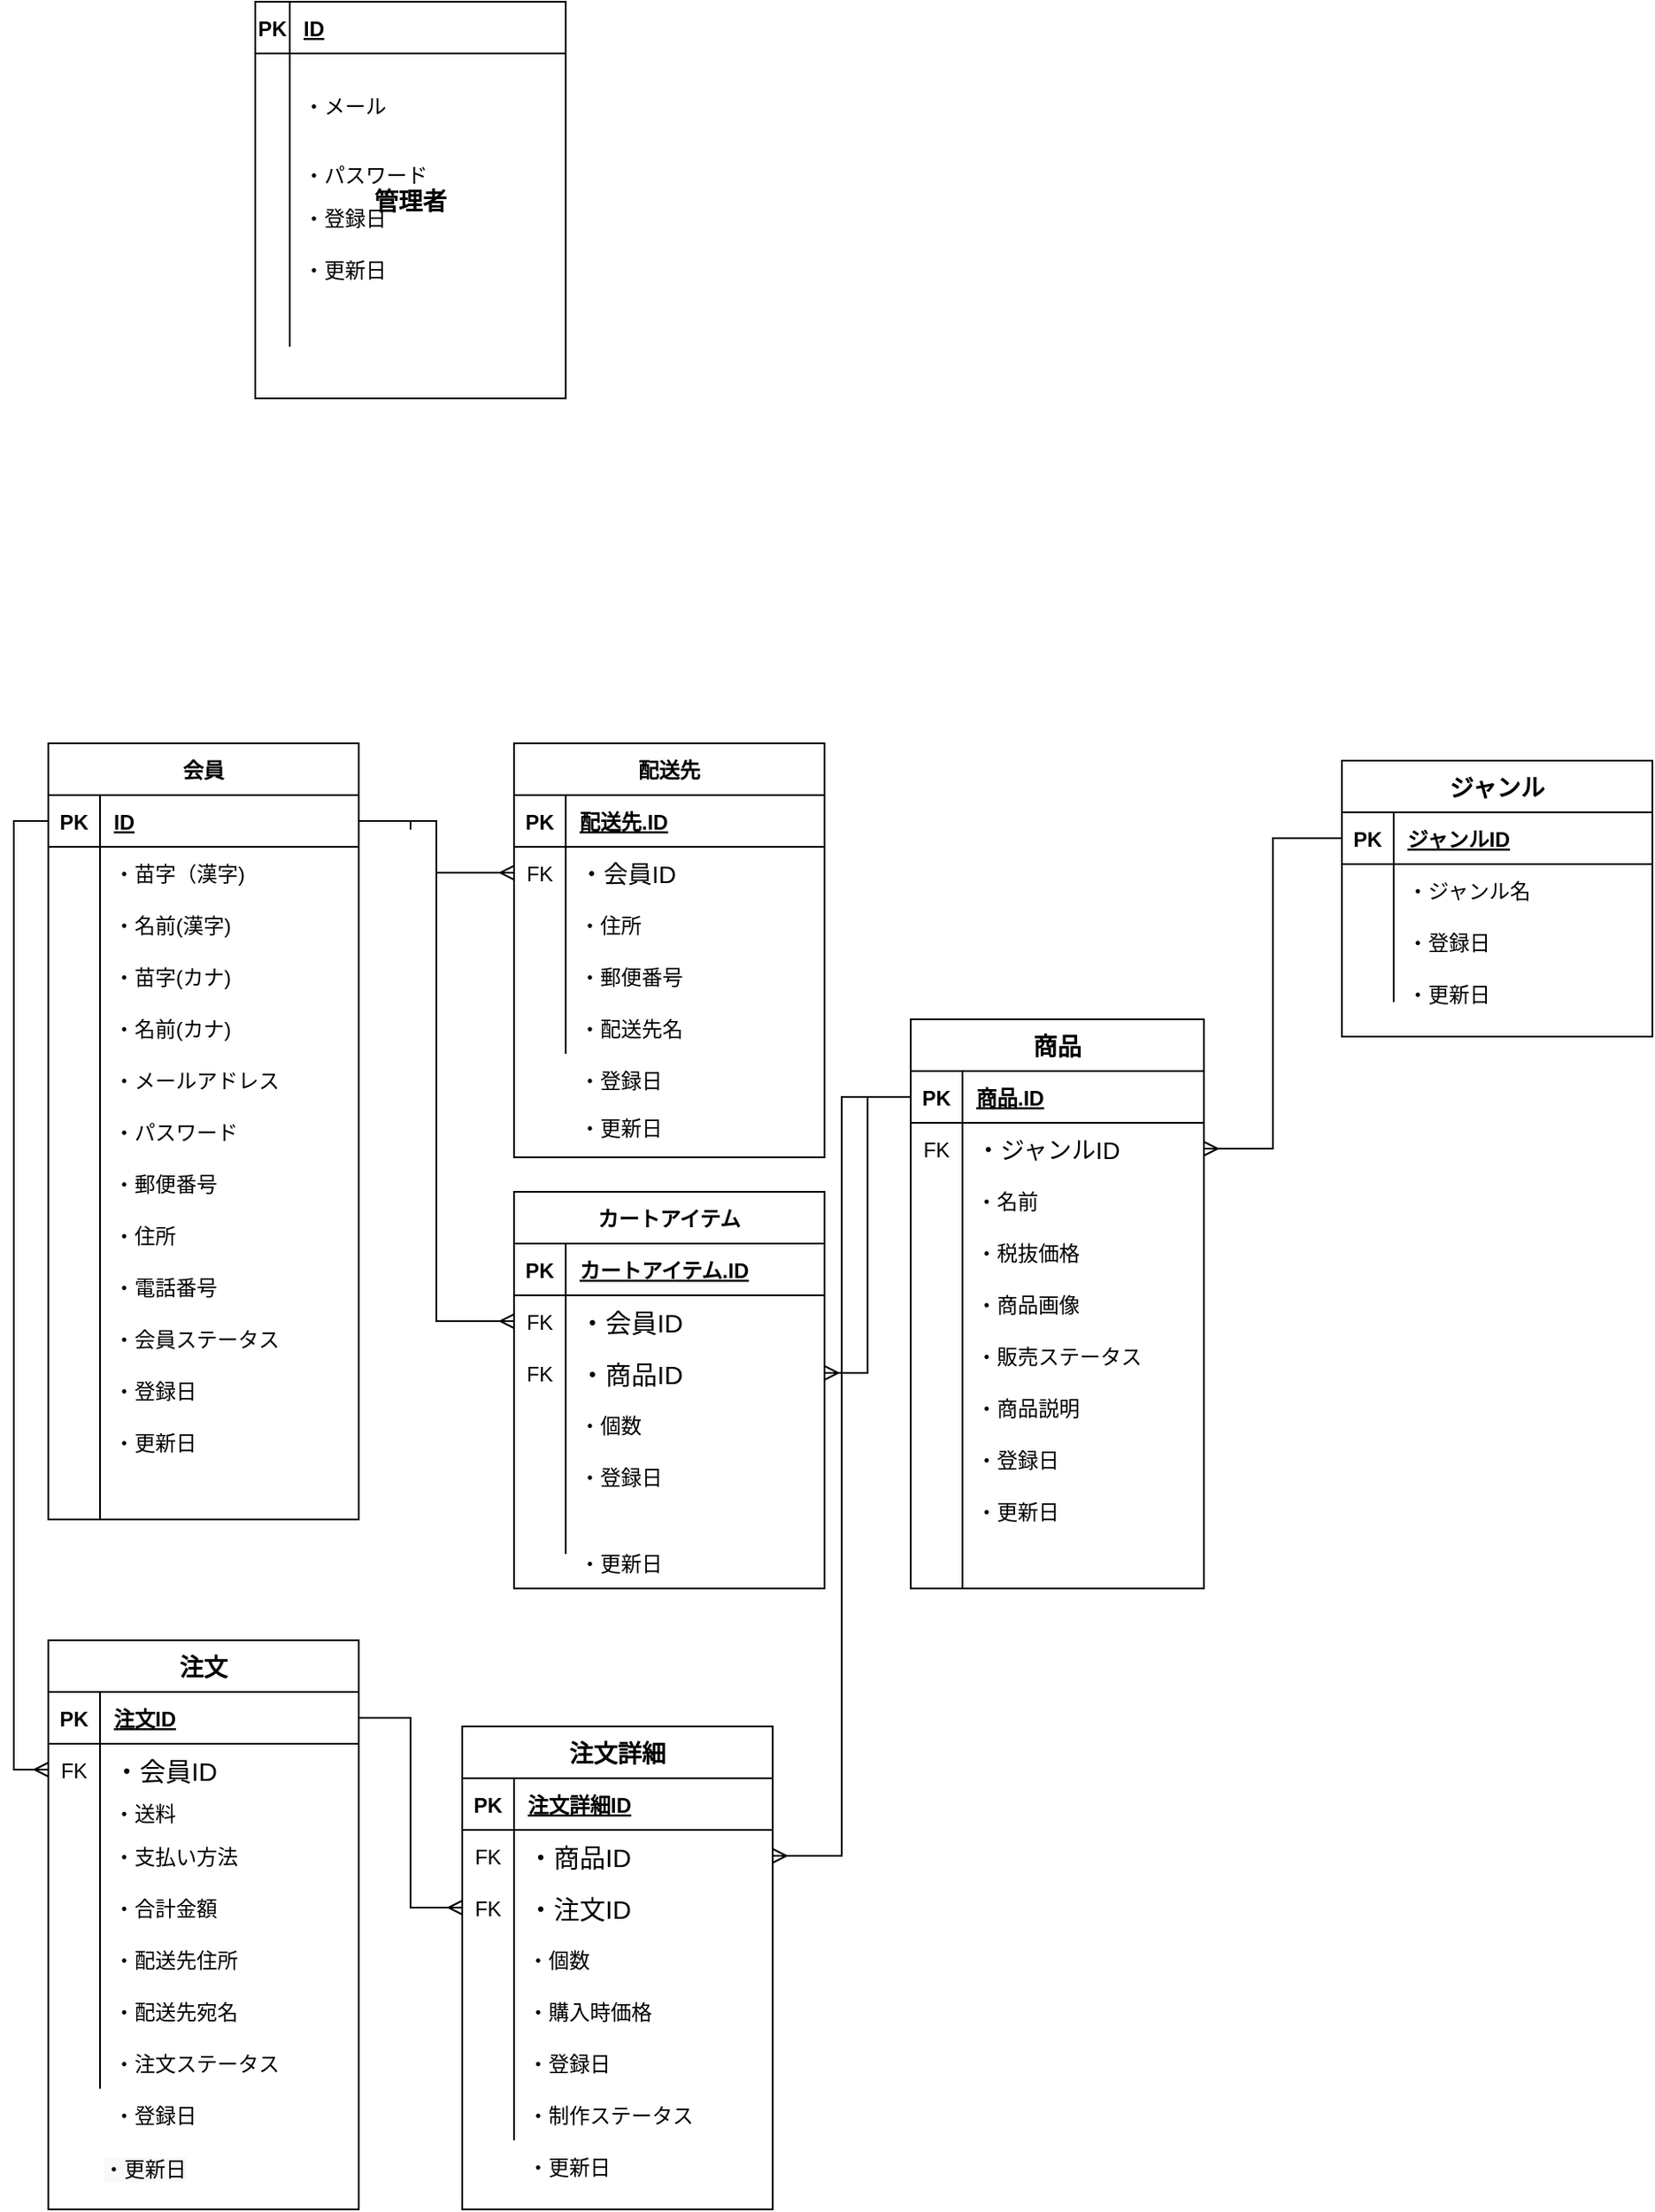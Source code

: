 <mxfile version="14.0.0" type="github">
  <diagram id="SJgFfLJ4Xzr0zGgZQ5Ph" name="ページ1">
    <mxGraphModel dx="2195" dy="3798" grid="1" gridSize="10" guides="1" tooltips="1" connect="1" arrows="1" fold="1" page="1" pageScale="1" pageWidth="1654" pageHeight="1169" math="0" shadow="0">
      <root>
        <mxCell id="0" />
        <mxCell id="1" parent="0" />
        <mxCell id="ZuCImtXs0Fwf6ti-tjpx-20" value="会員" style="shape=table;startSize=30;container=1;collapsible=1;childLayout=tableLayout;fixedRows=1;rowLines=0;fontStyle=1;align=center;resizeLast=1;labelBackgroundColor=none;strokeColor=#000000;strokeWidth=1;fillColor=#ffffff;" vertex="1" parent="1">
          <mxGeometry x="-1320" y="-2840" width="180" height="450" as="geometry" />
        </mxCell>
        <mxCell id="ZuCImtXs0Fwf6ti-tjpx-21" value="" style="shape=partialRectangle;collapsible=0;dropTarget=0;pointerEvents=0;fillColor=none;top=0;left=0;bottom=1;right=0;points=[[0,0.5],[1,0.5]];portConstraint=eastwest;" vertex="1" parent="ZuCImtXs0Fwf6ti-tjpx-20">
          <mxGeometry y="30" width="180" height="30" as="geometry" />
        </mxCell>
        <mxCell id="ZuCImtXs0Fwf6ti-tjpx-22" value="PK" style="shape=partialRectangle;connectable=0;fillColor=none;top=0;left=0;bottom=0;right=0;fontStyle=1;overflow=hidden;" vertex="1" parent="ZuCImtXs0Fwf6ti-tjpx-21">
          <mxGeometry width="30" height="30" as="geometry" />
        </mxCell>
        <mxCell id="ZuCImtXs0Fwf6ti-tjpx-23" value="ID" style="shape=partialRectangle;connectable=0;fillColor=none;top=0;left=0;bottom=0;right=0;align=left;spacingLeft=6;fontStyle=5;overflow=hidden;" vertex="1" parent="ZuCImtXs0Fwf6ti-tjpx-21">
          <mxGeometry x="30" width="150" height="30" as="geometry" />
        </mxCell>
        <mxCell id="ZuCImtXs0Fwf6ti-tjpx-24" value="" style="shape=partialRectangle;collapsible=0;dropTarget=0;pointerEvents=0;fillColor=none;top=0;left=0;bottom=0;right=0;points=[[0,0.5],[1,0.5]];portConstraint=eastwest;" vertex="1" parent="ZuCImtXs0Fwf6ti-tjpx-20">
          <mxGeometry y="60" width="180" height="30" as="geometry" />
        </mxCell>
        <mxCell id="ZuCImtXs0Fwf6ti-tjpx-25" value="" style="shape=partialRectangle;connectable=0;fillColor=none;top=0;left=0;bottom=0;right=0;editable=1;overflow=hidden;" vertex="1" parent="ZuCImtXs0Fwf6ti-tjpx-24">
          <mxGeometry width="30" height="30" as="geometry" />
        </mxCell>
        <mxCell id="ZuCImtXs0Fwf6ti-tjpx-26" value="・苗字（漢字)" style="shape=partialRectangle;connectable=0;fillColor=none;top=0;left=0;bottom=0;right=0;align=left;spacingLeft=6;overflow=hidden;" vertex="1" parent="ZuCImtXs0Fwf6ti-tjpx-24">
          <mxGeometry x="30" width="150" height="30" as="geometry" />
        </mxCell>
        <mxCell id="ZuCImtXs0Fwf6ti-tjpx-27" value="" style="shape=partialRectangle;collapsible=0;dropTarget=0;pointerEvents=0;fillColor=none;top=0;left=0;bottom=0;right=0;points=[[0,0.5],[1,0.5]];portConstraint=eastwest;" vertex="1" parent="ZuCImtXs0Fwf6ti-tjpx-20">
          <mxGeometry y="90" width="180" height="30" as="geometry" />
        </mxCell>
        <mxCell id="ZuCImtXs0Fwf6ti-tjpx-28" value="" style="shape=partialRectangle;connectable=0;fillColor=none;top=0;left=0;bottom=0;right=0;editable=1;overflow=hidden;" vertex="1" parent="ZuCImtXs0Fwf6ti-tjpx-27">
          <mxGeometry width="30" height="30" as="geometry" />
        </mxCell>
        <mxCell id="ZuCImtXs0Fwf6ti-tjpx-29" value="・名前(漢字)" style="shape=partialRectangle;connectable=0;fillColor=none;top=0;left=0;bottom=0;right=0;align=left;spacingLeft=6;overflow=hidden;" vertex="1" parent="ZuCImtXs0Fwf6ti-tjpx-27">
          <mxGeometry x="30" width="150" height="30" as="geometry" />
        </mxCell>
        <mxCell id="ZuCImtXs0Fwf6ti-tjpx-408" value="" style="shape=partialRectangle;collapsible=0;dropTarget=0;pointerEvents=0;fillColor=none;top=0;left=0;bottom=0;right=0;points=[[0,0.5],[1,0.5]];portConstraint=eastwest;labelBackgroundColor=none;strokeColor=#000000;strokeWidth=1;fontSize=15;" vertex="1" parent="ZuCImtXs0Fwf6ti-tjpx-20">
          <mxGeometry y="120" width="180" height="30" as="geometry" />
        </mxCell>
        <mxCell id="ZuCImtXs0Fwf6ti-tjpx-409" value="" style="shape=partialRectangle;connectable=0;fillColor=none;top=0;left=0;bottom=0;right=0;editable=1;overflow=hidden;" vertex="1" parent="ZuCImtXs0Fwf6ti-tjpx-408">
          <mxGeometry width="30" height="30" as="geometry" />
        </mxCell>
        <mxCell id="ZuCImtXs0Fwf6ti-tjpx-410" value="・苗字(カナ)" style="shape=partialRectangle;connectable=0;fillColor=none;top=0;left=0;bottom=0;right=0;align=left;spacingLeft=6;overflow=hidden;" vertex="1" parent="ZuCImtXs0Fwf6ti-tjpx-408">
          <mxGeometry x="30" width="150" height="30" as="geometry" />
        </mxCell>
        <mxCell id="ZuCImtXs0Fwf6ti-tjpx-411" value="" style="shape=partialRectangle;collapsible=0;dropTarget=0;pointerEvents=0;fillColor=none;top=0;left=0;bottom=0;right=0;points=[[0,0.5],[1,0.5]];portConstraint=eastwest;labelBackgroundColor=none;strokeColor=#000000;strokeWidth=1;fontSize=15;" vertex="1" parent="ZuCImtXs0Fwf6ti-tjpx-20">
          <mxGeometry y="150" width="180" height="30" as="geometry" />
        </mxCell>
        <mxCell id="ZuCImtXs0Fwf6ti-tjpx-412" value="" style="shape=partialRectangle;connectable=0;fillColor=none;top=0;left=0;bottom=0;right=0;editable=1;overflow=hidden;" vertex="1" parent="ZuCImtXs0Fwf6ti-tjpx-411">
          <mxGeometry width="30" height="30" as="geometry" />
        </mxCell>
        <mxCell id="ZuCImtXs0Fwf6ti-tjpx-413" value="・名前(カナ)" style="shape=partialRectangle;connectable=0;fillColor=none;top=0;left=0;bottom=0;right=0;align=left;spacingLeft=6;overflow=hidden;" vertex="1" parent="ZuCImtXs0Fwf6ti-tjpx-411">
          <mxGeometry x="30" width="150" height="30" as="geometry" />
        </mxCell>
        <mxCell id="ZuCImtXs0Fwf6ti-tjpx-35" value="" style="shape=partialRectangle;collapsible=0;dropTarget=0;pointerEvents=0;fillColor=none;top=0;left=0;bottom=0;right=0;points=[[0,0.5],[1,0.5]];portConstraint=eastwest;" vertex="1" parent="ZuCImtXs0Fwf6ti-tjpx-20">
          <mxGeometry y="180" width="180" height="30" as="geometry" />
        </mxCell>
        <mxCell id="ZuCImtXs0Fwf6ti-tjpx-36" value="" style="shape=partialRectangle;connectable=0;fillColor=none;top=0;left=0;bottom=0;right=0;editable=1;overflow=hidden;" vertex="1" parent="ZuCImtXs0Fwf6ti-tjpx-35">
          <mxGeometry width="30" height="30" as="geometry" />
        </mxCell>
        <mxCell id="ZuCImtXs0Fwf6ti-tjpx-37" value="・メールアドレス" style="shape=partialRectangle;connectable=0;fillColor=none;top=0;left=0;bottom=0;right=0;align=left;spacingLeft=6;overflow=hidden;" vertex="1" parent="ZuCImtXs0Fwf6ti-tjpx-35">
          <mxGeometry x="30" width="150" height="30" as="geometry" />
        </mxCell>
        <mxCell id="ZuCImtXs0Fwf6ti-tjpx-94" value="" style="shape=partialRectangle;collapsible=0;dropTarget=0;pointerEvents=0;fillColor=none;top=0;left=0;bottom=0;right=0;points=[[0,0.5],[1,0.5]];portConstraint=eastwest;labelBackgroundColor=none;strokeColor=#000000;strokeWidth=1;fontSize=14;" vertex="1" parent="ZuCImtXs0Fwf6ti-tjpx-20">
          <mxGeometry y="210" width="180" height="30" as="geometry" />
        </mxCell>
        <mxCell id="ZuCImtXs0Fwf6ti-tjpx-95" value="" style="shape=partialRectangle;connectable=0;fillColor=none;top=0;left=0;bottom=0;right=0;editable=1;overflow=hidden;" vertex="1" parent="ZuCImtXs0Fwf6ti-tjpx-94">
          <mxGeometry width="30" height="30" as="geometry" />
        </mxCell>
        <mxCell id="ZuCImtXs0Fwf6ti-tjpx-96" value="・パスワード" style="shape=partialRectangle;connectable=0;fillColor=none;top=0;left=0;bottom=0;right=0;align=left;spacingLeft=6;overflow=hidden;" vertex="1" parent="ZuCImtXs0Fwf6ti-tjpx-94">
          <mxGeometry x="30" width="150" height="30" as="geometry" />
        </mxCell>
        <mxCell id="ZuCImtXs0Fwf6ti-tjpx-102" value="" style="shape=partialRectangle;collapsible=0;dropTarget=0;pointerEvents=0;fillColor=none;top=0;left=0;bottom=0;right=0;points=[[0,0.5],[1,0.5]];portConstraint=eastwest;" vertex="1" parent="ZuCImtXs0Fwf6ti-tjpx-20">
          <mxGeometry y="240" width="180" height="30" as="geometry" />
        </mxCell>
        <mxCell id="ZuCImtXs0Fwf6ti-tjpx-103" value="" style="shape=partialRectangle;connectable=0;fillColor=none;top=0;left=0;bottom=0;right=0;editable=1;overflow=hidden;" vertex="1" parent="ZuCImtXs0Fwf6ti-tjpx-102">
          <mxGeometry width="30" height="30" as="geometry" />
        </mxCell>
        <mxCell id="ZuCImtXs0Fwf6ti-tjpx-104" value="・郵便番号" style="shape=partialRectangle;connectable=0;fillColor=none;top=0;left=0;bottom=0;right=0;align=left;spacingLeft=6;overflow=hidden;" vertex="1" parent="ZuCImtXs0Fwf6ti-tjpx-102">
          <mxGeometry x="30" width="150" height="30" as="geometry" />
        </mxCell>
        <mxCell id="ZuCImtXs0Fwf6ti-tjpx-223" value="" style="shape=partialRectangle;collapsible=0;dropTarget=0;pointerEvents=0;fillColor=none;top=0;left=0;bottom=0;right=0;points=[[0,0.5],[1,0.5]];portConstraint=eastwest;labelBackgroundColor=none;strokeColor=#000000;strokeWidth=1;fontSize=14;" vertex="1" parent="ZuCImtXs0Fwf6ti-tjpx-20">
          <mxGeometry y="270" width="180" height="30" as="geometry" />
        </mxCell>
        <mxCell id="ZuCImtXs0Fwf6ti-tjpx-224" value="" style="shape=partialRectangle;connectable=0;fillColor=none;top=0;left=0;bottom=0;right=0;editable=1;overflow=hidden;" vertex="1" parent="ZuCImtXs0Fwf6ti-tjpx-223">
          <mxGeometry width="30" height="30" as="geometry" />
        </mxCell>
        <mxCell id="ZuCImtXs0Fwf6ti-tjpx-225" value="・住所" style="shape=partialRectangle;connectable=0;fillColor=none;top=0;left=0;bottom=0;right=0;align=left;spacingLeft=6;overflow=hidden;" vertex="1" parent="ZuCImtXs0Fwf6ti-tjpx-223">
          <mxGeometry x="30" width="150" height="30" as="geometry" />
        </mxCell>
        <mxCell id="ZuCImtXs0Fwf6ti-tjpx-311" value="" style="shape=partialRectangle;collapsible=0;dropTarget=0;pointerEvents=0;fillColor=none;top=0;left=0;bottom=0;right=0;points=[[0,0.5],[1,0.5]];portConstraint=eastwest;labelBackgroundColor=none;strokeColor=#000000;strokeWidth=1;fontSize=14;" vertex="1" parent="ZuCImtXs0Fwf6ti-tjpx-20">
          <mxGeometry y="300" width="180" height="30" as="geometry" />
        </mxCell>
        <mxCell id="ZuCImtXs0Fwf6ti-tjpx-312" value="" style="shape=partialRectangle;connectable=0;fillColor=none;top=0;left=0;bottom=0;right=0;editable=1;overflow=hidden;" vertex="1" parent="ZuCImtXs0Fwf6ti-tjpx-311">
          <mxGeometry width="30" height="30" as="geometry" />
        </mxCell>
        <mxCell id="ZuCImtXs0Fwf6ti-tjpx-313" value="・電話番号" style="shape=partialRectangle;connectable=0;fillColor=none;top=0;left=0;bottom=0;right=0;align=left;spacingLeft=6;overflow=hidden;" vertex="1" parent="ZuCImtXs0Fwf6ti-tjpx-311">
          <mxGeometry x="30" width="150" height="30" as="geometry" />
        </mxCell>
        <mxCell id="ZuCImtXs0Fwf6ti-tjpx-478" value="" style="shape=partialRectangle;collapsible=0;dropTarget=0;pointerEvents=0;fillColor=none;top=0;left=0;bottom=0;right=0;points=[[0,0.5],[1,0.5]];portConstraint=eastwest;labelBackgroundColor=none;strokeColor=#000000;strokeWidth=1;fontSize=15;" vertex="1" parent="ZuCImtXs0Fwf6ti-tjpx-20">
          <mxGeometry y="330" width="180" height="30" as="geometry" />
        </mxCell>
        <mxCell id="ZuCImtXs0Fwf6ti-tjpx-479" value="" style="shape=partialRectangle;connectable=0;fillColor=none;top=0;left=0;bottom=0;right=0;editable=1;overflow=hidden;" vertex="1" parent="ZuCImtXs0Fwf6ti-tjpx-478">
          <mxGeometry width="30" height="30" as="geometry" />
        </mxCell>
        <mxCell id="ZuCImtXs0Fwf6ti-tjpx-480" value="・会員ステータス" style="shape=partialRectangle;connectable=0;fillColor=none;top=0;left=0;bottom=0;right=0;align=left;spacingLeft=6;overflow=hidden;" vertex="1" parent="ZuCImtXs0Fwf6ti-tjpx-478">
          <mxGeometry x="30" width="150" height="30" as="geometry" />
        </mxCell>
        <mxCell id="ZuCImtXs0Fwf6ti-tjpx-390" value="" style="shape=partialRectangle;collapsible=0;dropTarget=0;pointerEvents=0;fillColor=none;top=0;left=0;bottom=0;right=0;points=[[0,0.5],[1,0.5]];portConstraint=eastwest;labelBackgroundColor=none;strokeColor=#000000;strokeWidth=1;fontSize=15;" vertex="1" parent="ZuCImtXs0Fwf6ti-tjpx-20">
          <mxGeometry y="360" width="180" height="30" as="geometry" />
        </mxCell>
        <mxCell id="ZuCImtXs0Fwf6ti-tjpx-391" value="" style="shape=partialRectangle;connectable=0;fillColor=none;top=0;left=0;bottom=0;right=0;editable=1;overflow=hidden;" vertex="1" parent="ZuCImtXs0Fwf6ti-tjpx-390">
          <mxGeometry width="30" height="30" as="geometry" />
        </mxCell>
        <mxCell id="ZuCImtXs0Fwf6ti-tjpx-392" value="・登録日" style="shape=partialRectangle;connectable=0;fillColor=none;top=0;left=0;bottom=0;right=0;align=left;spacingLeft=6;overflow=hidden;" vertex="1" parent="ZuCImtXs0Fwf6ti-tjpx-390">
          <mxGeometry x="30" width="150" height="30" as="geometry" />
        </mxCell>
        <mxCell id="ZuCImtXs0Fwf6ti-tjpx-396" value="" style="shape=partialRectangle;collapsible=0;dropTarget=0;pointerEvents=0;fillColor=none;top=0;left=0;bottom=0;right=0;points=[[0,0.5],[1,0.5]];portConstraint=eastwest;labelBackgroundColor=none;strokeColor=#000000;strokeWidth=1;fontSize=15;" vertex="1" parent="ZuCImtXs0Fwf6ti-tjpx-20">
          <mxGeometry y="390" width="180" height="30" as="geometry" />
        </mxCell>
        <mxCell id="ZuCImtXs0Fwf6ti-tjpx-397" value="" style="shape=partialRectangle;connectable=0;fillColor=none;top=0;left=0;bottom=0;right=0;editable=1;overflow=hidden;" vertex="1" parent="ZuCImtXs0Fwf6ti-tjpx-396">
          <mxGeometry width="30" height="30" as="geometry" />
        </mxCell>
        <mxCell id="ZuCImtXs0Fwf6ti-tjpx-398" value="・更新日" style="shape=partialRectangle;connectable=0;fillColor=none;top=0;left=0;bottom=0;right=0;align=left;spacingLeft=6;overflow=hidden;" vertex="1" parent="ZuCImtXs0Fwf6ti-tjpx-396">
          <mxGeometry x="30" width="150" height="30" as="geometry" />
        </mxCell>
        <mxCell id="ZuCImtXs0Fwf6ti-tjpx-414" value="" style="shape=partialRectangle;collapsible=0;dropTarget=0;pointerEvents=0;fillColor=none;top=0;left=0;bottom=0;right=0;points=[[0,0.5],[1,0.5]];portConstraint=eastwest;labelBackgroundColor=none;strokeColor=#000000;strokeWidth=1;fontSize=15;" vertex="1" parent="ZuCImtXs0Fwf6ti-tjpx-20">
          <mxGeometry y="420" width="180" height="30" as="geometry" />
        </mxCell>
        <mxCell id="ZuCImtXs0Fwf6ti-tjpx-415" value="" style="shape=partialRectangle;connectable=0;fillColor=none;top=0;left=0;bottom=0;right=0;editable=1;overflow=hidden;" vertex="1" parent="ZuCImtXs0Fwf6ti-tjpx-414">
          <mxGeometry width="30" height="30" as="geometry" />
        </mxCell>
        <mxCell id="ZuCImtXs0Fwf6ti-tjpx-416" value="" style="shape=partialRectangle;connectable=0;fillColor=none;top=0;left=0;bottom=0;right=0;align=left;spacingLeft=6;overflow=hidden;" vertex="1" parent="ZuCImtXs0Fwf6ti-tjpx-414">
          <mxGeometry x="30" width="150" height="30" as="geometry" />
        </mxCell>
        <mxCell id="ZuCImtXs0Fwf6ti-tjpx-43" value="配送先" style="shape=table;startSize=30;container=1;collapsible=1;childLayout=tableLayout;fixedRows=1;rowLines=0;fontStyle=1;align=center;resizeLast=1;labelBackgroundColor=none;strokeColor=#000000;strokeWidth=1;fillColor=#ffffff;" vertex="1" parent="1">
          <mxGeometry x="-1050" y="-2840" width="180" height="240" as="geometry" />
        </mxCell>
        <mxCell id="ZuCImtXs0Fwf6ti-tjpx-44" value="" style="shape=partialRectangle;collapsible=0;dropTarget=0;pointerEvents=0;fillColor=none;top=0;left=0;bottom=1;right=0;points=[[0,0.5],[1,0.5]];portConstraint=eastwest;" vertex="1" parent="ZuCImtXs0Fwf6ti-tjpx-43">
          <mxGeometry y="30" width="180" height="30" as="geometry" />
        </mxCell>
        <mxCell id="ZuCImtXs0Fwf6ti-tjpx-45" value="PK" style="shape=partialRectangle;connectable=0;fillColor=none;top=0;left=0;bottom=0;right=0;fontStyle=1;overflow=hidden;" vertex="1" parent="ZuCImtXs0Fwf6ti-tjpx-44">
          <mxGeometry width="30" height="30" as="geometry" />
        </mxCell>
        <mxCell id="ZuCImtXs0Fwf6ti-tjpx-46" value="配送先.ID" style="shape=partialRectangle;connectable=0;fillColor=none;top=0;left=0;bottom=0;right=0;align=left;spacingLeft=6;fontStyle=5;overflow=hidden;" vertex="1" parent="ZuCImtXs0Fwf6ti-tjpx-44">
          <mxGeometry x="30" width="150" height="30" as="geometry" />
        </mxCell>
        <mxCell id="ZuCImtXs0Fwf6ti-tjpx-88" value="" style="shape=partialRectangle;collapsible=0;dropTarget=0;pointerEvents=0;fillColor=none;top=0;left=0;bottom=0;right=0;points=[[0,0.5],[1,0.5]];portConstraint=eastwest;" vertex="1" parent="ZuCImtXs0Fwf6ti-tjpx-43">
          <mxGeometry y="60" width="180" height="30" as="geometry" />
        </mxCell>
        <mxCell id="ZuCImtXs0Fwf6ti-tjpx-89" value="FK" style="shape=partialRectangle;connectable=0;fillColor=none;top=0;left=0;bottom=0;right=0;editable=1;overflow=hidden;" vertex="1" parent="ZuCImtXs0Fwf6ti-tjpx-88">
          <mxGeometry width="30" height="30" as="geometry" />
        </mxCell>
        <mxCell id="ZuCImtXs0Fwf6ti-tjpx-90" value="・会員ID" style="shape=partialRectangle;connectable=0;fillColor=none;top=0;left=0;bottom=0;right=0;align=left;spacingLeft=6;overflow=hidden;fontSize=14;" vertex="1" parent="ZuCImtXs0Fwf6ti-tjpx-88">
          <mxGeometry x="30" width="150" height="30" as="geometry" />
        </mxCell>
        <mxCell id="ZuCImtXs0Fwf6ti-tjpx-47" value="" style="shape=partialRectangle;collapsible=0;dropTarget=0;pointerEvents=0;fillColor=none;top=0;left=0;bottom=0;right=0;points=[[0,0.5],[1,0.5]];portConstraint=eastwest;" vertex="1" parent="ZuCImtXs0Fwf6ti-tjpx-43">
          <mxGeometry y="90" width="180" height="30" as="geometry" />
        </mxCell>
        <mxCell id="ZuCImtXs0Fwf6ti-tjpx-48" value="" style="shape=partialRectangle;connectable=0;fillColor=none;top=0;left=0;bottom=0;right=0;editable=1;overflow=hidden;" vertex="1" parent="ZuCImtXs0Fwf6ti-tjpx-47">
          <mxGeometry width="30" height="30" as="geometry" />
        </mxCell>
        <mxCell id="ZuCImtXs0Fwf6ti-tjpx-49" value="・住所" style="shape=partialRectangle;connectable=0;fillColor=none;top=0;left=0;bottom=0;right=0;align=left;spacingLeft=6;overflow=hidden;" vertex="1" parent="ZuCImtXs0Fwf6ti-tjpx-47">
          <mxGeometry x="30" width="150" height="30" as="geometry" />
        </mxCell>
        <mxCell id="ZuCImtXs0Fwf6ti-tjpx-314" value="" style="shape=partialRectangle;collapsible=0;dropTarget=0;pointerEvents=0;fillColor=none;top=0;left=0;bottom=0;right=0;points=[[0,0.5],[1,0.5]];portConstraint=eastwest;labelBackgroundColor=none;strokeColor=#000000;strokeWidth=1;fontSize=14;" vertex="1" parent="ZuCImtXs0Fwf6ti-tjpx-43">
          <mxGeometry y="120" width="180" height="30" as="geometry" />
        </mxCell>
        <mxCell id="ZuCImtXs0Fwf6ti-tjpx-315" value="" style="shape=partialRectangle;connectable=0;fillColor=none;top=0;left=0;bottom=0;right=0;editable=1;overflow=hidden;" vertex="1" parent="ZuCImtXs0Fwf6ti-tjpx-314">
          <mxGeometry width="30" height="30" as="geometry" />
        </mxCell>
        <mxCell id="ZuCImtXs0Fwf6ti-tjpx-316" value="・郵便番号" style="shape=partialRectangle;connectable=0;fillColor=none;top=0;left=0;bottom=0;right=0;align=left;spacingLeft=6;overflow=hidden;" vertex="1" parent="ZuCImtXs0Fwf6ti-tjpx-314">
          <mxGeometry x="30" width="150" height="30" as="geometry" />
        </mxCell>
        <mxCell id="ZuCImtXs0Fwf6ti-tjpx-318" value="" style="shape=partialRectangle;collapsible=0;dropTarget=0;pointerEvents=0;fillColor=none;top=0;left=0;bottom=0;right=0;points=[[0,0.5],[1,0.5]];portConstraint=eastwest;labelBackgroundColor=none;strokeColor=#000000;strokeWidth=1;fontSize=14;" vertex="1" parent="ZuCImtXs0Fwf6ti-tjpx-43">
          <mxGeometry y="150" width="180" height="30" as="geometry" />
        </mxCell>
        <mxCell id="ZuCImtXs0Fwf6ti-tjpx-319" value="" style="shape=partialRectangle;connectable=0;fillColor=none;top=0;left=0;bottom=0;right=0;editable=1;overflow=hidden;" vertex="1" parent="ZuCImtXs0Fwf6ti-tjpx-318">
          <mxGeometry width="30" height="30" as="geometry" />
        </mxCell>
        <mxCell id="ZuCImtXs0Fwf6ti-tjpx-320" value="・配送先名" style="shape=partialRectangle;connectable=0;fillColor=none;top=0;left=0;bottom=0;right=0;align=left;spacingLeft=6;overflow=hidden;" vertex="1" parent="ZuCImtXs0Fwf6ti-tjpx-318">
          <mxGeometry x="30" width="150" height="30" as="geometry" />
        </mxCell>
        <mxCell id="ZuCImtXs0Fwf6ti-tjpx-58" value="カートアイテム" style="shape=table;startSize=30;container=1;collapsible=1;childLayout=tableLayout;fixedRows=1;rowLines=0;fontStyle=1;align=center;resizeLast=1;labelBackgroundColor=none;strokeColor=#000000;strokeWidth=1;fillColor=#ffffff;" vertex="1" parent="1">
          <mxGeometry x="-1050" y="-2580" width="180" height="230" as="geometry" />
        </mxCell>
        <mxCell id="ZuCImtXs0Fwf6ti-tjpx-59" value="" style="shape=partialRectangle;collapsible=0;dropTarget=0;pointerEvents=0;fillColor=none;top=0;left=0;bottom=1;right=0;points=[[0,0.5],[1,0.5]];portConstraint=eastwest;" vertex="1" parent="ZuCImtXs0Fwf6ti-tjpx-58">
          <mxGeometry y="30" width="180" height="30" as="geometry" />
        </mxCell>
        <mxCell id="ZuCImtXs0Fwf6ti-tjpx-60" value="PK" style="shape=partialRectangle;connectable=0;fillColor=none;top=0;left=0;bottom=0;right=0;fontStyle=1;overflow=hidden;" vertex="1" parent="ZuCImtXs0Fwf6ti-tjpx-59">
          <mxGeometry width="30" height="30" as="geometry" />
        </mxCell>
        <mxCell id="ZuCImtXs0Fwf6ti-tjpx-61" value="カートアイテム.ID" style="shape=partialRectangle;connectable=0;fillColor=none;top=0;left=0;bottom=0;right=0;align=left;spacingLeft=6;fontStyle=5;overflow=hidden;" vertex="1" parent="ZuCImtXs0Fwf6ti-tjpx-59">
          <mxGeometry x="30" width="150" height="30" as="geometry" />
        </mxCell>
        <mxCell id="ZuCImtXs0Fwf6ti-tjpx-62" value="" style="shape=partialRectangle;collapsible=0;dropTarget=0;pointerEvents=0;fillColor=none;top=0;left=0;bottom=0;right=0;points=[[0,0.5],[1,0.5]];portConstraint=eastwest;" vertex="1" parent="ZuCImtXs0Fwf6ti-tjpx-58">
          <mxGeometry y="60" width="180" height="30" as="geometry" />
        </mxCell>
        <mxCell id="ZuCImtXs0Fwf6ti-tjpx-63" value="FK" style="shape=partialRectangle;connectable=0;fillColor=none;top=0;left=0;bottom=0;right=0;editable=1;overflow=hidden;" vertex="1" parent="ZuCImtXs0Fwf6ti-tjpx-62">
          <mxGeometry width="30" height="30" as="geometry" />
        </mxCell>
        <mxCell id="ZuCImtXs0Fwf6ti-tjpx-64" value="・会員ID" style="shape=partialRectangle;connectable=0;fillColor=none;top=0;left=0;bottom=0;right=0;align=left;spacingLeft=6;overflow=hidden;fontSize=15;" vertex="1" parent="ZuCImtXs0Fwf6ti-tjpx-62">
          <mxGeometry x="30" width="150" height="30" as="geometry" />
        </mxCell>
        <mxCell id="ZuCImtXs0Fwf6ti-tjpx-65" value="" style="shape=partialRectangle;collapsible=0;dropTarget=0;pointerEvents=0;fillColor=none;top=0;left=0;bottom=0;right=0;points=[[0,0.5],[1,0.5]];portConstraint=eastwest;" vertex="1" parent="ZuCImtXs0Fwf6ti-tjpx-58">
          <mxGeometry y="90" width="180" height="30" as="geometry" />
        </mxCell>
        <mxCell id="ZuCImtXs0Fwf6ti-tjpx-66" value="FK" style="shape=partialRectangle;connectable=0;fillColor=none;top=0;left=0;bottom=0;right=0;editable=1;overflow=hidden;" vertex="1" parent="ZuCImtXs0Fwf6ti-tjpx-65">
          <mxGeometry width="30" height="30" as="geometry" />
        </mxCell>
        <mxCell id="ZuCImtXs0Fwf6ti-tjpx-67" value="・商品ID" style="shape=partialRectangle;connectable=0;fillColor=none;top=0;left=0;bottom=0;right=0;align=left;spacingLeft=6;overflow=hidden;fontSize=15;" vertex="1" parent="ZuCImtXs0Fwf6ti-tjpx-65">
          <mxGeometry x="30" width="150" height="30" as="geometry" />
        </mxCell>
        <mxCell id="ZuCImtXs0Fwf6ti-tjpx-68" value="" style="shape=partialRectangle;collapsible=0;dropTarget=0;pointerEvents=0;fillColor=none;top=0;left=0;bottom=0;right=0;points=[[0,0.5],[1,0.5]];portConstraint=eastwest;" vertex="1" parent="ZuCImtXs0Fwf6ti-tjpx-58">
          <mxGeometry y="120" width="180" height="30" as="geometry" />
        </mxCell>
        <mxCell id="ZuCImtXs0Fwf6ti-tjpx-69" value="" style="shape=partialRectangle;connectable=0;fillColor=none;top=0;left=0;bottom=0;right=0;editable=1;overflow=hidden;" vertex="1" parent="ZuCImtXs0Fwf6ti-tjpx-68">
          <mxGeometry width="30" height="30" as="geometry" />
        </mxCell>
        <mxCell id="ZuCImtXs0Fwf6ti-tjpx-70" value="・個数" style="shape=partialRectangle;connectable=0;fillColor=none;top=0;left=0;bottom=0;right=0;align=left;spacingLeft=6;overflow=hidden;" vertex="1" parent="ZuCImtXs0Fwf6ti-tjpx-68">
          <mxGeometry x="30" width="150" height="30" as="geometry" />
        </mxCell>
        <mxCell id="ZuCImtXs0Fwf6ti-tjpx-399" value="" style="shape=partialRectangle;collapsible=0;dropTarget=0;pointerEvents=0;fillColor=none;top=0;left=0;bottom=0;right=0;points=[[0,0.5],[1,0.5]];portConstraint=eastwest;labelBackgroundColor=none;strokeColor=#000000;strokeWidth=1;fontSize=15;" vertex="1" parent="ZuCImtXs0Fwf6ti-tjpx-58">
          <mxGeometry y="150" width="180" height="30" as="geometry" />
        </mxCell>
        <mxCell id="ZuCImtXs0Fwf6ti-tjpx-400" value="" style="shape=partialRectangle;connectable=0;fillColor=none;top=0;left=0;bottom=0;right=0;editable=1;overflow=hidden;" vertex="1" parent="ZuCImtXs0Fwf6ti-tjpx-399">
          <mxGeometry width="30" height="30" as="geometry" />
        </mxCell>
        <mxCell id="ZuCImtXs0Fwf6ti-tjpx-401" value="・登録日" style="shape=partialRectangle;connectable=0;fillColor=none;top=0;left=0;bottom=0;right=0;align=left;spacingLeft=6;overflow=hidden;" vertex="1" parent="ZuCImtXs0Fwf6ti-tjpx-399">
          <mxGeometry x="30" width="150" height="30" as="geometry" />
        </mxCell>
        <mxCell id="ZuCImtXs0Fwf6ti-tjpx-111" value="" style="shape=partialRectangle;collapsible=0;dropTarget=0;pointerEvents=0;fillColor=none;top=0;left=0;bottom=0;right=0;points=[[0,0.5],[1,0.5]];portConstraint=eastwest;labelBackgroundColor=none;strokeColor=#000000;strokeWidth=1;fontSize=14;" vertex="1" parent="ZuCImtXs0Fwf6ti-tjpx-58">
          <mxGeometry y="180" width="180" height="30" as="geometry" />
        </mxCell>
        <mxCell id="ZuCImtXs0Fwf6ti-tjpx-112" value="" style="shape=partialRectangle;connectable=0;fillColor=none;top=0;left=0;bottom=0;right=0;editable=1;overflow=hidden;" vertex="1" parent="ZuCImtXs0Fwf6ti-tjpx-111">
          <mxGeometry width="30" height="30" as="geometry" />
        </mxCell>
        <mxCell id="ZuCImtXs0Fwf6ti-tjpx-113" value="" style="shape=partialRectangle;connectable=0;fillColor=none;top=0;left=0;bottom=0;right=0;align=left;spacingLeft=6;overflow=hidden;" vertex="1" parent="ZuCImtXs0Fwf6ti-tjpx-111">
          <mxGeometry x="30" width="150" height="30" as="geometry" />
        </mxCell>
        <mxCell id="ZuCImtXs0Fwf6ti-tjpx-74" value="商品" style="shape=table;startSize=30;container=1;collapsible=1;childLayout=tableLayout;fixedRows=1;rowLines=0;fontStyle=1;align=center;resizeLast=1;labelBackgroundColor=none;strokeColor=#000000;strokeWidth=1;fillColor=#ffffff;fontSize=14;" vertex="1" parent="1">
          <mxGeometry x="-820" y="-2680" width="170" height="330" as="geometry" />
        </mxCell>
        <mxCell id="ZuCImtXs0Fwf6ti-tjpx-75" value="" style="shape=partialRectangle;collapsible=0;dropTarget=0;pointerEvents=0;fillColor=none;top=0;left=0;bottom=1;right=0;points=[[0,0.5],[1,0.5]];portConstraint=eastwest;" vertex="1" parent="ZuCImtXs0Fwf6ti-tjpx-74">
          <mxGeometry y="30" width="170" height="30" as="geometry" />
        </mxCell>
        <mxCell id="ZuCImtXs0Fwf6ti-tjpx-76" value="PK" style="shape=partialRectangle;connectable=0;fillColor=none;top=0;left=0;bottom=0;right=0;fontStyle=1;overflow=hidden;" vertex="1" parent="ZuCImtXs0Fwf6ti-tjpx-75">
          <mxGeometry width="30" height="30" as="geometry" />
        </mxCell>
        <mxCell id="ZuCImtXs0Fwf6ti-tjpx-77" value="商品.ID" style="shape=partialRectangle;connectable=0;fillColor=none;top=0;left=0;bottom=0;right=0;align=left;spacingLeft=6;fontStyle=5;overflow=hidden;" vertex="1" parent="ZuCImtXs0Fwf6ti-tjpx-75">
          <mxGeometry x="30" width="140" height="30" as="geometry" />
        </mxCell>
        <mxCell id="ZuCImtXs0Fwf6ti-tjpx-234" value="" style="shape=partialRectangle;collapsible=0;dropTarget=0;pointerEvents=0;fillColor=none;top=0;left=0;bottom=0;right=0;points=[[0,0.5],[1,0.5]];portConstraint=eastwest;labelBackgroundColor=none;strokeColor=#000000;strokeWidth=1;fontSize=14;" vertex="1" parent="ZuCImtXs0Fwf6ti-tjpx-74">
          <mxGeometry y="60" width="170" height="30" as="geometry" />
        </mxCell>
        <mxCell id="ZuCImtXs0Fwf6ti-tjpx-235" value="FK" style="shape=partialRectangle;connectable=0;fillColor=none;top=0;left=0;bottom=0;right=0;editable=1;overflow=hidden;" vertex="1" parent="ZuCImtXs0Fwf6ti-tjpx-234">
          <mxGeometry width="30" height="30" as="geometry" />
        </mxCell>
        <mxCell id="ZuCImtXs0Fwf6ti-tjpx-236" value="・ジャンルID" style="shape=partialRectangle;connectable=0;fillColor=none;top=0;left=0;bottom=0;right=0;align=left;spacingLeft=6;overflow=hidden;fontSize=14;" vertex="1" parent="ZuCImtXs0Fwf6ti-tjpx-234">
          <mxGeometry x="30" width="140" height="30" as="geometry" />
        </mxCell>
        <mxCell id="ZuCImtXs0Fwf6ti-tjpx-78" value="" style="shape=partialRectangle;collapsible=0;dropTarget=0;pointerEvents=0;fillColor=none;top=0;left=0;bottom=0;right=0;points=[[0,0.5],[1,0.5]];portConstraint=eastwest;" vertex="1" parent="ZuCImtXs0Fwf6ti-tjpx-74">
          <mxGeometry y="90" width="170" height="30" as="geometry" />
        </mxCell>
        <mxCell id="ZuCImtXs0Fwf6ti-tjpx-79" value="" style="shape=partialRectangle;connectable=0;fillColor=none;top=0;left=0;bottom=0;right=0;editable=1;overflow=hidden;" vertex="1" parent="ZuCImtXs0Fwf6ti-tjpx-78">
          <mxGeometry width="30" height="30" as="geometry" />
        </mxCell>
        <mxCell id="ZuCImtXs0Fwf6ti-tjpx-80" value="・名前" style="shape=partialRectangle;connectable=0;fillColor=none;top=0;left=0;bottom=0;right=0;align=left;spacingLeft=6;overflow=hidden;" vertex="1" parent="ZuCImtXs0Fwf6ti-tjpx-78">
          <mxGeometry x="30" width="140" height="30" as="geometry" />
        </mxCell>
        <mxCell id="ZuCImtXs0Fwf6ti-tjpx-81" value="" style="shape=partialRectangle;collapsible=0;dropTarget=0;pointerEvents=0;fillColor=none;top=0;left=0;bottom=0;right=0;points=[[0,0.5],[1,0.5]];portConstraint=eastwest;" vertex="1" parent="ZuCImtXs0Fwf6ti-tjpx-74">
          <mxGeometry y="120" width="170" height="30" as="geometry" />
        </mxCell>
        <mxCell id="ZuCImtXs0Fwf6ti-tjpx-82" value="" style="shape=partialRectangle;connectable=0;fillColor=none;top=0;left=0;bottom=0;right=0;editable=1;overflow=hidden;" vertex="1" parent="ZuCImtXs0Fwf6ti-tjpx-81">
          <mxGeometry width="30" height="30" as="geometry" />
        </mxCell>
        <mxCell id="ZuCImtXs0Fwf6ti-tjpx-83" value="・税抜価格" style="shape=partialRectangle;connectable=0;fillColor=none;top=0;left=0;bottom=0;right=0;align=left;spacingLeft=6;overflow=hidden;" vertex="1" parent="ZuCImtXs0Fwf6ti-tjpx-81">
          <mxGeometry x="30" width="140" height="30" as="geometry" />
        </mxCell>
        <mxCell id="ZuCImtXs0Fwf6ti-tjpx-98" value="" style="shape=partialRectangle;collapsible=0;dropTarget=0;pointerEvents=0;fillColor=none;top=0;left=0;bottom=0;right=0;points=[[0,0.5],[1,0.5]];portConstraint=eastwest;" vertex="1" parent="ZuCImtXs0Fwf6ti-tjpx-74">
          <mxGeometry y="150" width="170" height="30" as="geometry" />
        </mxCell>
        <mxCell id="ZuCImtXs0Fwf6ti-tjpx-99" value="" style="shape=partialRectangle;connectable=0;fillColor=none;top=0;left=0;bottom=0;right=0;editable=1;overflow=hidden;" vertex="1" parent="ZuCImtXs0Fwf6ti-tjpx-98">
          <mxGeometry width="30" height="30" as="geometry" />
        </mxCell>
        <mxCell id="ZuCImtXs0Fwf6ti-tjpx-100" value="・商品画像" style="shape=partialRectangle;connectable=0;fillColor=none;top=0;left=0;bottom=0;right=0;align=left;spacingLeft=6;overflow=hidden;" vertex="1" parent="ZuCImtXs0Fwf6ti-tjpx-98">
          <mxGeometry x="30" width="140" height="30" as="geometry" />
        </mxCell>
        <mxCell id="ZuCImtXs0Fwf6ti-tjpx-122" value="" style="shape=partialRectangle;collapsible=0;dropTarget=0;pointerEvents=0;fillColor=none;top=0;left=0;bottom=0;right=0;points=[[0,0.5],[1,0.5]];portConstraint=eastwest;" vertex="1" parent="ZuCImtXs0Fwf6ti-tjpx-74">
          <mxGeometry y="180" width="170" height="30" as="geometry" />
        </mxCell>
        <mxCell id="ZuCImtXs0Fwf6ti-tjpx-123" value="" style="shape=partialRectangle;connectable=0;fillColor=none;top=0;left=0;bottom=0;right=0;editable=1;overflow=hidden;" vertex="1" parent="ZuCImtXs0Fwf6ti-tjpx-122">
          <mxGeometry width="30" height="30" as="geometry" />
        </mxCell>
        <mxCell id="ZuCImtXs0Fwf6ti-tjpx-124" value="・販売ステータス" style="shape=partialRectangle;connectable=0;fillColor=none;top=0;left=0;bottom=0;right=0;align=left;spacingLeft=6;overflow=hidden;" vertex="1" parent="ZuCImtXs0Fwf6ti-tjpx-122">
          <mxGeometry x="30" width="140" height="30" as="geometry" />
        </mxCell>
        <mxCell id="ZuCImtXs0Fwf6ti-tjpx-433" value="" style="shape=partialRectangle;collapsible=0;dropTarget=0;pointerEvents=0;fillColor=none;top=0;left=0;bottom=0;right=0;points=[[0,0.5],[1,0.5]];portConstraint=eastwest;labelBackgroundColor=none;strokeColor=#000000;strokeWidth=1;fontSize=15;" vertex="1" parent="ZuCImtXs0Fwf6ti-tjpx-74">
          <mxGeometry y="210" width="170" height="30" as="geometry" />
        </mxCell>
        <mxCell id="ZuCImtXs0Fwf6ti-tjpx-434" value="" style="shape=partialRectangle;connectable=0;fillColor=none;top=0;left=0;bottom=0;right=0;editable=1;overflow=hidden;" vertex="1" parent="ZuCImtXs0Fwf6ti-tjpx-433">
          <mxGeometry width="30" height="30" as="geometry" />
        </mxCell>
        <mxCell id="ZuCImtXs0Fwf6ti-tjpx-435" value="・商品説明" style="shape=partialRectangle;connectable=0;fillColor=none;top=0;left=0;bottom=0;right=0;align=left;spacingLeft=6;overflow=hidden;" vertex="1" parent="ZuCImtXs0Fwf6ti-tjpx-433">
          <mxGeometry x="30" width="140" height="30" as="geometry" />
        </mxCell>
        <mxCell id="ZuCImtXs0Fwf6ti-tjpx-436" value="" style="shape=partialRectangle;collapsible=0;dropTarget=0;pointerEvents=0;fillColor=none;top=0;left=0;bottom=0;right=0;points=[[0,0.5],[1,0.5]];portConstraint=eastwest;labelBackgroundColor=none;strokeColor=#000000;strokeWidth=1;fontSize=15;" vertex="1" parent="ZuCImtXs0Fwf6ti-tjpx-74">
          <mxGeometry y="240" width="170" height="30" as="geometry" />
        </mxCell>
        <mxCell id="ZuCImtXs0Fwf6ti-tjpx-437" value="" style="shape=partialRectangle;connectable=0;fillColor=none;top=0;left=0;bottom=0;right=0;editable=1;overflow=hidden;" vertex="1" parent="ZuCImtXs0Fwf6ti-tjpx-436">
          <mxGeometry width="30" height="30" as="geometry" />
        </mxCell>
        <mxCell id="ZuCImtXs0Fwf6ti-tjpx-438" value="・登録日" style="shape=partialRectangle;connectable=0;fillColor=none;top=0;left=0;bottom=0;right=0;align=left;spacingLeft=6;overflow=hidden;" vertex="1" parent="ZuCImtXs0Fwf6ti-tjpx-436">
          <mxGeometry x="30" width="140" height="30" as="geometry" />
        </mxCell>
        <mxCell id="ZuCImtXs0Fwf6ti-tjpx-439" value="" style="shape=partialRectangle;collapsible=0;dropTarget=0;pointerEvents=0;fillColor=none;top=0;left=0;bottom=0;right=0;points=[[0,0.5],[1,0.5]];portConstraint=eastwest;labelBackgroundColor=none;strokeColor=#000000;strokeWidth=1;fontSize=15;" vertex="1" parent="ZuCImtXs0Fwf6ti-tjpx-74">
          <mxGeometry y="270" width="170" height="30" as="geometry" />
        </mxCell>
        <mxCell id="ZuCImtXs0Fwf6ti-tjpx-440" value="" style="shape=partialRectangle;connectable=0;fillColor=none;top=0;left=0;bottom=0;right=0;editable=1;overflow=hidden;" vertex="1" parent="ZuCImtXs0Fwf6ti-tjpx-439">
          <mxGeometry width="30" height="30" as="geometry" />
        </mxCell>
        <mxCell id="ZuCImtXs0Fwf6ti-tjpx-441" value="・更新日" style="shape=partialRectangle;connectable=0;fillColor=none;top=0;left=0;bottom=0;right=0;align=left;spacingLeft=6;overflow=hidden;" vertex="1" parent="ZuCImtXs0Fwf6ti-tjpx-439">
          <mxGeometry x="30" width="140" height="30" as="geometry" />
        </mxCell>
        <mxCell id="ZuCImtXs0Fwf6ti-tjpx-84" value="" style="shape=partialRectangle;collapsible=0;dropTarget=0;pointerEvents=0;fillColor=none;top=0;left=0;bottom=0;right=0;points=[[0,0.5],[1,0.5]];portConstraint=eastwest;" vertex="1" parent="ZuCImtXs0Fwf6ti-tjpx-74">
          <mxGeometry y="300" width="170" height="30" as="geometry" />
        </mxCell>
        <mxCell id="ZuCImtXs0Fwf6ti-tjpx-85" value="" style="shape=partialRectangle;connectable=0;fillColor=none;top=0;left=0;bottom=0;right=0;editable=1;overflow=hidden;" vertex="1" parent="ZuCImtXs0Fwf6ti-tjpx-84">
          <mxGeometry width="30" height="30" as="geometry" />
        </mxCell>
        <mxCell id="ZuCImtXs0Fwf6ti-tjpx-86" value="" style="shape=partialRectangle;connectable=0;fillColor=none;top=0;left=0;bottom=0;right=0;align=left;spacingLeft=6;overflow=hidden;" vertex="1" parent="ZuCImtXs0Fwf6ti-tjpx-84">
          <mxGeometry x="30" width="140" height="30" as="geometry" />
        </mxCell>
        <mxCell id="ZuCImtXs0Fwf6ti-tjpx-209" value="管理者" style="shape=table;startSize=0;container=1;collapsible=1;childLayout=tableLayout;fixedRows=1;rowLines=0;fontStyle=1;align=center;resizeLast=1;labelBackgroundColor=none;strokeColor=#000000;strokeWidth=1;fillColor=#ffffff;fontSize=14;" vertex="1" parent="1">
          <mxGeometry x="-1200" y="-3270" width="180" height="230" as="geometry" />
        </mxCell>
        <mxCell id="ZuCImtXs0Fwf6ti-tjpx-210" value="" style="shape=partialRectangle;collapsible=0;dropTarget=0;pointerEvents=0;fillColor=none;top=0;left=0;bottom=1;right=0;points=[[0,0.5],[1,0.5]];portConstraint=eastwest;" vertex="1" parent="ZuCImtXs0Fwf6ti-tjpx-209">
          <mxGeometry width="180" height="30" as="geometry" />
        </mxCell>
        <mxCell id="ZuCImtXs0Fwf6ti-tjpx-211" value="PK" style="shape=partialRectangle;connectable=0;fillColor=none;top=0;left=0;bottom=0;right=0;fontStyle=1;overflow=hidden;" vertex="1" parent="ZuCImtXs0Fwf6ti-tjpx-210">
          <mxGeometry width="20.0" height="30" as="geometry" />
        </mxCell>
        <mxCell id="ZuCImtXs0Fwf6ti-tjpx-212" value="ID" style="shape=partialRectangle;connectable=0;fillColor=none;top=0;left=0;bottom=0;right=0;align=left;spacingLeft=6;fontStyle=5;overflow=hidden;" vertex="1" parent="ZuCImtXs0Fwf6ti-tjpx-210">
          <mxGeometry x="20.0" width="160" height="30" as="geometry" />
        </mxCell>
        <mxCell id="ZuCImtXs0Fwf6ti-tjpx-213" value="" style="shape=partialRectangle;collapsible=0;dropTarget=0;pointerEvents=0;fillColor=none;top=0;left=0;bottom=0;right=0;points=[[0,0.5],[1,0.5]];portConstraint=eastwest;" vertex="1" parent="ZuCImtXs0Fwf6ti-tjpx-209">
          <mxGeometry y="30" width="180" height="60" as="geometry" />
        </mxCell>
        <mxCell id="ZuCImtXs0Fwf6ti-tjpx-214" value="" style="shape=partialRectangle;connectable=0;fillColor=none;top=0;left=0;bottom=0;right=0;editable=1;overflow=hidden;" vertex="1" parent="ZuCImtXs0Fwf6ti-tjpx-213">
          <mxGeometry width="20.0" height="60" as="geometry" />
        </mxCell>
        <mxCell id="ZuCImtXs0Fwf6ti-tjpx-215" value="・メール" style="shape=partialRectangle;connectable=0;fillColor=none;top=0;left=0;bottom=0;right=0;align=left;spacingLeft=6;overflow=hidden;" vertex="1" parent="ZuCImtXs0Fwf6ti-tjpx-213">
          <mxGeometry x="20.0" width="160" height="60" as="geometry" />
        </mxCell>
        <mxCell id="ZuCImtXs0Fwf6ti-tjpx-216" value="" style="shape=partialRectangle;collapsible=0;dropTarget=0;pointerEvents=0;fillColor=none;top=0;left=0;bottom=0;right=0;points=[[0,0.5],[1,0.5]];portConstraint=eastwest;" vertex="1" parent="ZuCImtXs0Fwf6ti-tjpx-209">
          <mxGeometry y="90" width="180" height="20" as="geometry" />
        </mxCell>
        <mxCell id="ZuCImtXs0Fwf6ti-tjpx-217" value="" style="shape=partialRectangle;connectable=0;fillColor=none;top=0;left=0;bottom=0;right=0;editable=1;overflow=hidden;" vertex="1" parent="ZuCImtXs0Fwf6ti-tjpx-216">
          <mxGeometry width="20.0" height="20" as="geometry" />
        </mxCell>
        <mxCell id="ZuCImtXs0Fwf6ti-tjpx-218" value="・パスワード" style="shape=partialRectangle;connectable=0;fillColor=none;top=0;left=0;bottom=0;right=0;align=left;spacingLeft=6;overflow=hidden;" vertex="1" parent="ZuCImtXs0Fwf6ti-tjpx-216">
          <mxGeometry x="20.0" width="160" height="20" as="geometry" />
        </mxCell>
        <mxCell id="ZuCImtXs0Fwf6ti-tjpx-305" value="" style="shape=partialRectangle;collapsible=0;dropTarget=0;pointerEvents=0;fillColor=none;top=0;left=0;bottom=0;right=0;points=[[0,0.5],[1,0.5]];portConstraint=eastwest;labelBackgroundColor=none;strokeColor=#000000;strokeWidth=1;fontSize=14;" vertex="1" parent="ZuCImtXs0Fwf6ti-tjpx-209">
          <mxGeometry y="110" width="180" height="30" as="geometry" />
        </mxCell>
        <mxCell id="ZuCImtXs0Fwf6ti-tjpx-306" value="" style="shape=partialRectangle;connectable=0;fillColor=none;top=0;left=0;bottom=0;right=0;editable=1;overflow=hidden;" vertex="1" parent="ZuCImtXs0Fwf6ti-tjpx-305">
          <mxGeometry width="20.0" height="30" as="geometry" />
        </mxCell>
        <mxCell id="ZuCImtXs0Fwf6ti-tjpx-307" value="・登録日" style="shape=partialRectangle;connectable=0;fillColor=none;top=0;left=0;bottom=0;right=0;align=left;spacingLeft=6;overflow=hidden;" vertex="1" parent="ZuCImtXs0Fwf6ti-tjpx-305">
          <mxGeometry x="20.0" width="160" height="30" as="geometry" />
        </mxCell>
        <mxCell id="ZuCImtXs0Fwf6ti-tjpx-308" value="" style="shape=partialRectangle;collapsible=0;dropTarget=0;pointerEvents=0;fillColor=none;top=0;left=0;bottom=0;right=0;points=[[0,0.5],[1,0.5]];portConstraint=eastwest;labelBackgroundColor=none;strokeColor=#000000;strokeWidth=1;fontSize=14;" vertex="1" parent="ZuCImtXs0Fwf6ti-tjpx-209">
          <mxGeometry y="140" width="180" height="30" as="geometry" />
        </mxCell>
        <mxCell id="ZuCImtXs0Fwf6ti-tjpx-309" value="" style="shape=partialRectangle;connectable=0;fillColor=none;top=0;left=0;bottom=0;right=0;editable=1;overflow=hidden;" vertex="1" parent="ZuCImtXs0Fwf6ti-tjpx-308">
          <mxGeometry width="20.0" height="30" as="geometry" />
        </mxCell>
        <mxCell id="ZuCImtXs0Fwf6ti-tjpx-310" value="・更新日" style="shape=partialRectangle;connectable=0;fillColor=none;top=0;left=0;bottom=0;right=0;align=left;spacingLeft=6;overflow=hidden;" vertex="1" parent="ZuCImtXs0Fwf6ti-tjpx-308">
          <mxGeometry x="20.0" width="160" height="30" as="geometry" />
        </mxCell>
        <mxCell id="ZuCImtXs0Fwf6ti-tjpx-219" value="" style="shape=partialRectangle;collapsible=0;dropTarget=0;pointerEvents=0;fillColor=none;top=0;left=0;bottom=0;right=0;points=[[0,0.5],[1,0.5]];portConstraint=eastwest;" vertex="1" parent="ZuCImtXs0Fwf6ti-tjpx-209">
          <mxGeometry y="170" width="180" height="30" as="geometry" />
        </mxCell>
        <mxCell id="ZuCImtXs0Fwf6ti-tjpx-220" value="" style="shape=partialRectangle;connectable=0;fillColor=none;top=0;left=0;bottom=0;right=0;editable=1;overflow=hidden;" vertex="1" parent="ZuCImtXs0Fwf6ti-tjpx-219">
          <mxGeometry width="20.0" height="30" as="geometry" />
        </mxCell>
        <mxCell id="ZuCImtXs0Fwf6ti-tjpx-221" value="" style="shape=partialRectangle;connectable=0;fillColor=none;top=0;left=0;bottom=0;right=0;align=left;spacingLeft=6;overflow=hidden;" vertex="1" parent="ZuCImtXs0Fwf6ti-tjpx-219">
          <mxGeometry x="20.0" width="160" height="30" as="geometry" />
        </mxCell>
        <mxCell id="ZuCImtXs0Fwf6ti-tjpx-237" value="注文詳細" style="shape=table;startSize=30;container=1;collapsible=1;childLayout=tableLayout;fixedRows=1;rowLines=0;fontStyle=1;align=center;resizeLast=1;labelBackgroundColor=none;strokeColor=#000000;strokeWidth=1;fillColor=#ffffff;fontSize=14;" vertex="1" parent="1">
          <mxGeometry x="-1080" y="-2270" width="180" height="280" as="geometry" />
        </mxCell>
        <mxCell id="ZuCImtXs0Fwf6ti-tjpx-238" value="" style="shape=partialRectangle;collapsible=0;dropTarget=0;pointerEvents=0;fillColor=none;top=0;left=0;bottom=1;right=0;points=[[0,0.5],[1,0.5]];portConstraint=eastwest;" vertex="1" parent="ZuCImtXs0Fwf6ti-tjpx-237">
          <mxGeometry y="30" width="180" height="30" as="geometry" />
        </mxCell>
        <mxCell id="ZuCImtXs0Fwf6ti-tjpx-239" value="PK" style="shape=partialRectangle;connectable=0;fillColor=none;top=0;left=0;bottom=0;right=0;fontStyle=1;overflow=hidden;" vertex="1" parent="ZuCImtXs0Fwf6ti-tjpx-238">
          <mxGeometry width="30" height="30" as="geometry" />
        </mxCell>
        <mxCell id="ZuCImtXs0Fwf6ti-tjpx-240" value="注文詳細ID" style="shape=partialRectangle;connectable=0;fillColor=none;top=0;left=0;bottom=0;right=0;align=left;spacingLeft=6;fontStyle=5;overflow=hidden;" vertex="1" parent="ZuCImtXs0Fwf6ti-tjpx-238">
          <mxGeometry x="30" width="150" height="30" as="geometry" />
        </mxCell>
        <mxCell id="ZuCImtXs0Fwf6ti-tjpx-241" value="" style="shape=partialRectangle;collapsible=0;dropTarget=0;pointerEvents=0;fillColor=none;top=0;left=0;bottom=0;right=0;points=[[0,0.5],[1,0.5]];portConstraint=eastwest;fontSize=11;" vertex="1" parent="ZuCImtXs0Fwf6ti-tjpx-237">
          <mxGeometry y="60" width="180" height="30" as="geometry" />
        </mxCell>
        <mxCell id="ZuCImtXs0Fwf6ti-tjpx-242" value="FK" style="shape=partialRectangle;connectable=0;fillColor=none;top=0;left=0;bottom=0;right=0;editable=1;overflow=hidden;" vertex="1" parent="ZuCImtXs0Fwf6ti-tjpx-241">
          <mxGeometry width="30" height="30" as="geometry" />
        </mxCell>
        <mxCell id="ZuCImtXs0Fwf6ti-tjpx-243" value="・商品ID" style="shape=partialRectangle;connectable=0;fillColor=none;top=0;left=0;bottom=0;right=0;align=left;spacingLeft=6;overflow=hidden;fontSize=15;" vertex="1" parent="ZuCImtXs0Fwf6ti-tjpx-241">
          <mxGeometry x="30" width="150" height="30" as="geometry" />
        </mxCell>
        <mxCell id="ZuCImtXs0Fwf6ti-tjpx-296" value="" style="shape=partialRectangle;collapsible=0;dropTarget=0;pointerEvents=0;fillColor=none;top=0;left=0;bottom=0;right=0;points=[[0,0.5],[1,0.5]];portConstraint=eastwest;labelBackgroundColor=none;strokeColor=#000000;strokeWidth=1;fontSize=14;" vertex="1" parent="ZuCImtXs0Fwf6ti-tjpx-237">
          <mxGeometry y="90" width="180" height="30" as="geometry" />
        </mxCell>
        <mxCell id="ZuCImtXs0Fwf6ti-tjpx-297" value="FK" style="shape=partialRectangle;connectable=0;fillColor=none;top=0;left=0;bottom=0;right=0;editable=1;overflow=hidden;" vertex="1" parent="ZuCImtXs0Fwf6ti-tjpx-296">
          <mxGeometry width="30" height="30" as="geometry" />
        </mxCell>
        <mxCell id="ZuCImtXs0Fwf6ti-tjpx-298" value="・注文ID" style="shape=partialRectangle;connectable=0;fillColor=none;top=0;left=0;bottom=0;right=0;align=left;spacingLeft=6;overflow=hidden;fontSize=15;" vertex="1" parent="ZuCImtXs0Fwf6ti-tjpx-296">
          <mxGeometry x="30" width="150" height="30" as="geometry" />
        </mxCell>
        <mxCell id="ZuCImtXs0Fwf6ti-tjpx-244" value="" style="shape=partialRectangle;collapsible=0;dropTarget=0;pointerEvents=0;fillColor=none;top=0;left=0;bottom=0;right=0;points=[[0,0.5],[1,0.5]];portConstraint=eastwest;" vertex="1" parent="ZuCImtXs0Fwf6ti-tjpx-237">
          <mxGeometry y="120" width="180" height="30" as="geometry" />
        </mxCell>
        <mxCell id="ZuCImtXs0Fwf6ti-tjpx-245" value="" style="shape=partialRectangle;connectable=0;fillColor=none;top=0;left=0;bottom=0;right=0;editable=1;overflow=hidden;" vertex="1" parent="ZuCImtXs0Fwf6ti-tjpx-244">
          <mxGeometry width="30" height="30" as="geometry" />
        </mxCell>
        <mxCell id="ZuCImtXs0Fwf6ti-tjpx-246" value="・個数" style="shape=partialRectangle;connectable=0;fillColor=none;top=0;left=0;bottom=0;right=0;align=left;spacingLeft=6;overflow=hidden;" vertex="1" parent="ZuCImtXs0Fwf6ti-tjpx-244">
          <mxGeometry x="30" width="150" height="30" as="geometry" />
        </mxCell>
        <mxCell id="ZuCImtXs0Fwf6ti-tjpx-462" value="" style="shape=partialRectangle;collapsible=0;dropTarget=0;pointerEvents=0;fillColor=none;top=0;left=0;bottom=0;right=0;points=[[0,0.5],[1,0.5]];portConstraint=eastwest;labelBackgroundColor=none;strokeColor=#000000;strokeWidth=1;fontSize=15;" vertex="1" parent="ZuCImtXs0Fwf6ti-tjpx-237">
          <mxGeometry y="150" width="180" height="30" as="geometry" />
        </mxCell>
        <mxCell id="ZuCImtXs0Fwf6ti-tjpx-463" value="" style="shape=partialRectangle;connectable=0;fillColor=none;top=0;left=0;bottom=0;right=0;editable=1;overflow=hidden;" vertex="1" parent="ZuCImtXs0Fwf6ti-tjpx-462">
          <mxGeometry width="30" height="30" as="geometry" />
        </mxCell>
        <mxCell id="ZuCImtXs0Fwf6ti-tjpx-464" value="・購入時価格" style="shape=partialRectangle;connectable=0;fillColor=none;top=0;left=0;bottom=0;right=0;align=left;spacingLeft=6;overflow=hidden;" vertex="1" parent="ZuCImtXs0Fwf6ti-tjpx-462">
          <mxGeometry x="30" width="150" height="30" as="geometry" />
        </mxCell>
        <mxCell id="ZuCImtXs0Fwf6ti-tjpx-452" value="" style="shape=partialRectangle;collapsible=0;dropTarget=0;pointerEvents=0;fillColor=none;top=0;left=0;bottom=0;right=0;points=[[0,0.5],[1,0.5]];portConstraint=eastwest;labelBackgroundColor=none;strokeColor=#000000;strokeWidth=1;fontSize=15;" vertex="1" parent="ZuCImtXs0Fwf6ti-tjpx-237">
          <mxGeometry y="180" width="180" height="30" as="geometry" />
        </mxCell>
        <mxCell id="ZuCImtXs0Fwf6ti-tjpx-453" value="" style="shape=partialRectangle;connectable=0;fillColor=none;top=0;left=0;bottom=0;right=0;editable=1;overflow=hidden;" vertex="1" parent="ZuCImtXs0Fwf6ti-tjpx-452">
          <mxGeometry width="30" height="30" as="geometry" />
        </mxCell>
        <mxCell id="ZuCImtXs0Fwf6ti-tjpx-454" value="・登録日" style="shape=partialRectangle;connectable=0;fillColor=none;top=0;left=0;bottom=0;right=0;align=left;spacingLeft=6;overflow=hidden;" vertex="1" parent="ZuCImtXs0Fwf6ti-tjpx-452">
          <mxGeometry x="30" width="150" height="30" as="geometry" />
        </mxCell>
        <mxCell id="ZuCImtXs0Fwf6ti-tjpx-471" value="" style="shape=partialRectangle;collapsible=0;dropTarget=0;pointerEvents=0;fillColor=none;top=0;left=0;bottom=0;right=0;points=[[0,0.5],[1,0.5]];portConstraint=eastwest;labelBackgroundColor=none;strokeColor=#000000;strokeWidth=1;fontSize=15;" vertex="1" parent="ZuCImtXs0Fwf6ti-tjpx-237">
          <mxGeometry y="210" width="180" height="30" as="geometry" />
        </mxCell>
        <mxCell id="ZuCImtXs0Fwf6ti-tjpx-472" value="" style="shape=partialRectangle;connectable=0;fillColor=none;top=0;left=0;bottom=0;right=0;editable=1;overflow=hidden;" vertex="1" parent="ZuCImtXs0Fwf6ti-tjpx-471">
          <mxGeometry width="30" height="30" as="geometry" />
        </mxCell>
        <mxCell id="ZuCImtXs0Fwf6ti-tjpx-473" value="・制作ステータス" style="shape=partialRectangle;connectable=0;fillColor=none;top=0;left=0;bottom=0;right=0;align=left;spacingLeft=6;overflow=hidden;" vertex="1" parent="ZuCImtXs0Fwf6ti-tjpx-471">
          <mxGeometry x="30" width="150" height="30" as="geometry" />
        </mxCell>
        <mxCell id="ZuCImtXs0Fwf6ti-tjpx-274" value="注文" style="shape=table;startSize=30;container=1;collapsible=1;childLayout=tableLayout;fixedRows=1;rowLines=0;fontStyle=1;align=center;resizeLast=1;labelBackgroundColor=none;strokeColor=#000000;strokeWidth=1;fillColor=#ffffff;fontSize=14;" vertex="1" parent="1">
          <mxGeometry x="-1320" y="-2320" width="180" height="330" as="geometry" />
        </mxCell>
        <mxCell id="ZuCImtXs0Fwf6ti-tjpx-275" value="" style="shape=partialRectangle;collapsible=0;dropTarget=0;pointerEvents=0;fillColor=none;top=0;left=0;bottom=1;right=0;points=[[0,0.5],[1,0.5]];portConstraint=eastwest;" vertex="1" parent="ZuCImtXs0Fwf6ti-tjpx-274">
          <mxGeometry y="30" width="180" height="30" as="geometry" />
        </mxCell>
        <mxCell id="ZuCImtXs0Fwf6ti-tjpx-276" value="PK" style="shape=partialRectangle;connectable=0;fillColor=none;top=0;left=0;bottom=0;right=0;fontStyle=1;overflow=hidden;" vertex="1" parent="ZuCImtXs0Fwf6ti-tjpx-275">
          <mxGeometry width="30" height="30" as="geometry" />
        </mxCell>
        <mxCell id="ZuCImtXs0Fwf6ti-tjpx-277" value="注文ID" style="shape=partialRectangle;connectable=0;fillColor=none;top=0;left=0;bottom=0;right=0;align=left;spacingLeft=6;fontStyle=5;overflow=hidden;" vertex="1" parent="ZuCImtXs0Fwf6ti-tjpx-275">
          <mxGeometry x="30" width="150" height="30" as="geometry" />
        </mxCell>
        <mxCell id="ZuCImtXs0Fwf6ti-tjpx-278" value="" style="shape=partialRectangle;collapsible=0;dropTarget=0;pointerEvents=0;fillColor=none;top=0;left=0;bottom=0;right=0;points=[[0,0.5],[1,0.5]];portConstraint=eastwest;" vertex="1" parent="ZuCImtXs0Fwf6ti-tjpx-274">
          <mxGeometry y="60" width="180" height="30" as="geometry" />
        </mxCell>
        <mxCell id="ZuCImtXs0Fwf6ti-tjpx-279" value="FK" style="shape=partialRectangle;connectable=0;fillColor=none;top=0;left=0;bottom=0;right=0;editable=1;overflow=hidden;" vertex="1" parent="ZuCImtXs0Fwf6ti-tjpx-278">
          <mxGeometry width="30" height="30" as="geometry" />
        </mxCell>
        <mxCell id="ZuCImtXs0Fwf6ti-tjpx-280" value="・会員ID" style="shape=partialRectangle;connectable=0;fillColor=none;top=0;left=0;bottom=0;right=0;align=left;spacingLeft=6;overflow=hidden;fontSize=15;" vertex="1" parent="ZuCImtXs0Fwf6ti-tjpx-278">
          <mxGeometry x="30" width="150" height="30" as="geometry" />
        </mxCell>
        <mxCell id="ZuCImtXs0Fwf6ti-tjpx-284" value="" style="shape=partialRectangle;collapsible=0;dropTarget=0;pointerEvents=0;fillColor=none;top=0;left=0;bottom=0;right=0;points=[[0,0.5],[1,0.5]];portConstraint=eastwest;" vertex="1" parent="ZuCImtXs0Fwf6ti-tjpx-274">
          <mxGeometry y="90" width="180" height="20" as="geometry" />
        </mxCell>
        <mxCell id="ZuCImtXs0Fwf6ti-tjpx-285" value="" style="shape=partialRectangle;connectable=0;fillColor=none;top=0;left=0;bottom=0;right=0;editable=1;overflow=hidden;" vertex="1" parent="ZuCImtXs0Fwf6ti-tjpx-284">
          <mxGeometry width="30" height="20" as="geometry" />
        </mxCell>
        <mxCell id="ZuCImtXs0Fwf6ti-tjpx-286" value="・送料" style="shape=partialRectangle;connectable=0;fillColor=none;top=0;left=0;bottom=0;right=0;align=left;spacingLeft=6;overflow=hidden;" vertex="1" parent="ZuCImtXs0Fwf6ti-tjpx-284">
          <mxGeometry x="30" width="150" height="20" as="geometry" />
        </mxCell>
        <mxCell id="ZuCImtXs0Fwf6ti-tjpx-287" value="" style="shape=partialRectangle;collapsible=0;dropTarget=0;pointerEvents=0;fillColor=none;top=0;left=0;bottom=0;right=0;points=[[0,0.5],[1,0.5]];portConstraint=eastwest;labelBackgroundColor=none;strokeColor=#000000;strokeWidth=1;fontSize=14;" vertex="1" parent="ZuCImtXs0Fwf6ti-tjpx-274">
          <mxGeometry y="110" width="180" height="30" as="geometry" />
        </mxCell>
        <mxCell id="ZuCImtXs0Fwf6ti-tjpx-288" value="" style="shape=partialRectangle;connectable=0;fillColor=none;top=0;left=0;bottom=0;right=0;editable=1;overflow=hidden;" vertex="1" parent="ZuCImtXs0Fwf6ti-tjpx-287">
          <mxGeometry width="30" height="30" as="geometry" />
        </mxCell>
        <mxCell id="ZuCImtXs0Fwf6ti-tjpx-289" value="・支払い方法" style="shape=partialRectangle;connectable=0;fillColor=none;top=0;left=0;bottom=0;right=0;align=left;spacingLeft=6;overflow=hidden;" vertex="1" parent="ZuCImtXs0Fwf6ti-tjpx-287">
          <mxGeometry x="30" width="150" height="30" as="geometry" />
        </mxCell>
        <mxCell id="ZuCImtXs0Fwf6ti-tjpx-355" value="" style="shape=partialRectangle;collapsible=0;dropTarget=0;pointerEvents=0;fillColor=none;top=0;left=0;bottom=0;right=0;points=[[0,0.5],[1,0.5]];portConstraint=eastwest;labelBackgroundColor=none;strokeColor=#000000;strokeWidth=1;fontSize=14;" vertex="1" parent="ZuCImtXs0Fwf6ti-tjpx-274">
          <mxGeometry y="140" width="180" height="30" as="geometry" />
        </mxCell>
        <mxCell id="ZuCImtXs0Fwf6ti-tjpx-356" value="" style="shape=partialRectangle;connectable=0;fillColor=none;top=0;left=0;bottom=0;right=0;editable=1;overflow=hidden;" vertex="1" parent="ZuCImtXs0Fwf6ti-tjpx-355">
          <mxGeometry width="30" height="30" as="geometry" />
        </mxCell>
        <mxCell id="ZuCImtXs0Fwf6ti-tjpx-357" value="・合計金額" style="shape=partialRectangle;connectable=0;fillColor=none;top=0;left=0;bottom=0;right=0;align=left;spacingLeft=6;overflow=hidden;" vertex="1" parent="ZuCImtXs0Fwf6ti-tjpx-355">
          <mxGeometry x="30" width="150" height="30" as="geometry" />
        </mxCell>
        <mxCell id="ZuCImtXs0Fwf6ti-tjpx-444" value="" style="shape=partialRectangle;collapsible=0;dropTarget=0;pointerEvents=0;fillColor=none;top=0;left=0;bottom=0;right=0;points=[[0,0.5],[1,0.5]];portConstraint=eastwest;labelBackgroundColor=none;strokeColor=#000000;strokeWidth=1;fontSize=15;" vertex="1" parent="ZuCImtXs0Fwf6ti-tjpx-274">
          <mxGeometry y="170" width="180" height="30" as="geometry" />
        </mxCell>
        <mxCell id="ZuCImtXs0Fwf6ti-tjpx-445" value="" style="shape=partialRectangle;connectable=0;fillColor=none;top=0;left=0;bottom=0;right=0;editable=1;overflow=hidden;" vertex="1" parent="ZuCImtXs0Fwf6ti-tjpx-444">
          <mxGeometry width="30" height="30" as="geometry" />
        </mxCell>
        <mxCell id="ZuCImtXs0Fwf6ti-tjpx-446" value="・配送先住所" style="shape=partialRectangle;connectable=0;fillColor=none;top=0;left=0;bottom=0;right=0;align=left;spacingLeft=6;overflow=hidden;" vertex="1" parent="ZuCImtXs0Fwf6ti-tjpx-444">
          <mxGeometry x="30" width="150" height="30" as="geometry" />
        </mxCell>
        <mxCell id="ZuCImtXs0Fwf6ti-tjpx-447" value="" style="shape=partialRectangle;collapsible=0;dropTarget=0;pointerEvents=0;fillColor=none;top=0;left=0;bottom=0;right=0;points=[[0,0.5],[1,0.5]];portConstraint=eastwest;labelBackgroundColor=none;strokeColor=#000000;strokeWidth=1;fontSize=15;" vertex="1" parent="ZuCImtXs0Fwf6ti-tjpx-274">
          <mxGeometry y="200" width="180" height="30" as="geometry" />
        </mxCell>
        <mxCell id="ZuCImtXs0Fwf6ti-tjpx-448" value="" style="shape=partialRectangle;connectable=0;fillColor=none;top=0;left=0;bottom=0;right=0;editable=1;overflow=hidden;" vertex="1" parent="ZuCImtXs0Fwf6ti-tjpx-447">
          <mxGeometry width="30" height="30" as="geometry" />
        </mxCell>
        <mxCell id="ZuCImtXs0Fwf6ti-tjpx-449" value="・配送先宛名" style="shape=partialRectangle;connectable=0;fillColor=none;top=0;left=0;bottom=0;right=0;align=left;spacingLeft=6;overflow=hidden;" vertex="1" parent="ZuCImtXs0Fwf6ti-tjpx-447">
          <mxGeometry x="30" width="150" height="30" as="geometry" />
        </mxCell>
        <mxCell id="ZuCImtXs0Fwf6ti-tjpx-465" value="" style="shape=partialRectangle;collapsible=0;dropTarget=0;pointerEvents=0;fillColor=none;top=0;left=0;bottom=0;right=0;points=[[0,0.5],[1,0.5]];portConstraint=eastwest;labelBackgroundColor=none;strokeColor=#000000;strokeWidth=1;fontSize=15;" vertex="1" parent="ZuCImtXs0Fwf6ti-tjpx-274">
          <mxGeometry y="230" width="180" height="30" as="geometry" />
        </mxCell>
        <mxCell id="ZuCImtXs0Fwf6ti-tjpx-466" value="" style="shape=partialRectangle;connectable=0;fillColor=none;top=0;left=0;bottom=0;right=0;editable=1;overflow=hidden;" vertex="1" parent="ZuCImtXs0Fwf6ti-tjpx-465">
          <mxGeometry width="30" height="30" as="geometry" />
        </mxCell>
        <mxCell id="ZuCImtXs0Fwf6ti-tjpx-467" value="・注文ステータス" style="shape=partialRectangle;connectable=0;fillColor=none;top=0;left=0;bottom=0;right=0;align=left;spacingLeft=6;overflow=hidden;" vertex="1" parent="ZuCImtXs0Fwf6ti-tjpx-465">
          <mxGeometry x="30" width="150" height="30" as="geometry" />
        </mxCell>
        <mxCell id="ZuCImtXs0Fwf6ti-tjpx-321" value="ジャンル" style="shape=table;startSize=30;container=1;collapsible=1;childLayout=tableLayout;fixedRows=1;rowLines=0;fontStyle=1;align=center;resizeLast=1;labelBackgroundColor=none;strokeColor=#000000;strokeWidth=1;fillColor=#ffffff;fontSize=14;" vertex="1" parent="1">
          <mxGeometry x="-570" y="-2830" width="180" height="160" as="geometry" />
        </mxCell>
        <mxCell id="ZuCImtXs0Fwf6ti-tjpx-322" value="" style="shape=partialRectangle;collapsible=0;dropTarget=0;pointerEvents=0;fillColor=none;top=0;left=0;bottom=1;right=0;points=[[0,0.5],[1,0.5]];portConstraint=eastwest;" vertex="1" parent="ZuCImtXs0Fwf6ti-tjpx-321">
          <mxGeometry y="30" width="180" height="30" as="geometry" />
        </mxCell>
        <mxCell id="ZuCImtXs0Fwf6ti-tjpx-323" value="PK" style="shape=partialRectangle;connectable=0;fillColor=none;top=0;left=0;bottom=0;right=0;fontStyle=1;overflow=hidden;" vertex="1" parent="ZuCImtXs0Fwf6ti-tjpx-322">
          <mxGeometry width="30" height="30" as="geometry" />
        </mxCell>
        <mxCell id="ZuCImtXs0Fwf6ti-tjpx-324" value="ジャンルID" style="shape=partialRectangle;connectable=0;fillColor=none;top=0;left=0;bottom=0;right=0;align=left;spacingLeft=6;fontStyle=5;overflow=hidden;" vertex="1" parent="ZuCImtXs0Fwf6ti-tjpx-322">
          <mxGeometry x="30" width="150" height="30" as="geometry" />
        </mxCell>
        <mxCell id="ZuCImtXs0Fwf6ti-tjpx-325" value="" style="shape=partialRectangle;collapsible=0;dropTarget=0;pointerEvents=0;fillColor=none;top=0;left=0;bottom=0;right=0;points=[[0,0.5],[1,0.5]];portConstraint=eastwest;" vertex="1" parent="ZuCImtXs0Fwf6ti-tjpx-321">
          <mxGeometry y="60" width="180" height="30" as="geometry" />
        </mxCell>
        <mxCell id="ZuCImtXs0Fwf6ti-tjpx-326" value="" style="shape=partialRectangle;connectable=0;fillColor=none;top=0;left=0;bottom=0;right=0;editable=1;overflow=hidden;" vertex="1" parent="ZuCImtXs0Fwf6ti-tjpx-325">
          <mxGeometry width="30" height="30" as="geometry" />
        </mxCell>
        <mxCell id="ZuCImtXs0Fwf6ti-tjpx-327" value="・ジャンル名" style="shape=partialRectangle;connectable=0;fillColor=none;top=0;left=0;bottom=0;right=0;align=left;spacingLeft=6;overflow=hidden;" vertex="1" parent="ZuCImtXs0Fwf6ti-tjpx-325">
          <mxGeometry x="30" width="150" height="30" as="geometry" />
        </mxCell>
        <mxCell id="ZuCImtXs0Fwf6ti-tjpx-328" value="" style="shape=partialRectangle;collapsible=0;dropTarget=0;pointerEvents=0;fillColor=none;top=0;left=0;bottom=0;right=0;points=[[0,0.5],[1,0.5]];portConstraint=eastwest;" vertex="1" parent="ZuCImtXs0Fwf6ti-tjpx-321">
          <mxGeometry y="90" width="180" height="30" as="geometry" />
        </mxCell>
        <mxCell id="ZuCImtXs0Fwf6ti-tjpx-329" value="" style="shape=partialRectangle;connectable=0;fillColor=none;top=0;left=0;bottom=0;right=0;editable=1;overflow=hidden;" vertex="1" parent="ZuCImtXs0Fwf6ti-tjpx-328">
          <mxGeometry width="30" height="30" as="geometry" />
        </mxCell>
        <mxCell id="ZuCImtXs0Fwf6ti-tjpx-330" value="" style="shape=partialRectangle;connectable=0;fillColor=none;top=0;left=0;bottom=0;right=0;align=left;spacingLeft=6;overflow=hidden;" vertex="1" parent="ZuCImtXs0Fwf6ti-tjpx-328">
          <mxGeometry x="30" width="150" height="30" as="geometry" />
        </mxCell>
        <mxCell id="ZuCImtXs0Fwf6ti-tjpx-331" value="" style="shape=partialRectangle;collapsible=0;dropTarget=0;pointerEvents=0;fillColor=none;top=0;left=0;bottom=0;right=0;points=[[0,0.5],[1,0.5]];portConstraint=eastwest;" vertex="1" parent="ZuCImtXs0Fwf6ti-tjpx-321">
          <mxGeometry y="120" width="180" height="20" as="geometry" />
        </mxCell>
        <mxCell id="ZuCImtXs0Fwf6ti-tjpx-332" value="" style="shape=partialRectangle;connectable=0;fillColor=none;top=0;left=0;bottom=0;right=0;editable=1;overflow=hidden;" vertex="1" parent="ZuCImtXs0Fwf6ti-tjpx-331">
          <mxGeometry width="30" height="20" as="geometry" />
        </mxCell>
        <mxCell id="ZuCImtXs0Fwf6ti-tjpx-333" value="" style="shape=partialRectangle;connectable=0;fillColor=none;top=0;left=0;bottom=0;right=0;align=left;spacingLeft=6;overflow=hidden;" vertex="1" parent="ZuCImtXs0Fwf6ti-tjpx-331">
          <mxGeometry x="30" width="150" height="20" as="geometry" />
        </mxCell>
        <mxCell id="ZuCImtXs0Fwf6ti-tjpx-389" style="edgeStyle=orthogonalEdgeStyle;rounded=0;orthogonalLoop=1;jettySize=auto;html=1;exitX=1;exitY=0.5;exitDx=0;exitDy=0;entryX=0;entryY=0.5;entryDx=0;entryDy=0;fontSize=15;startArrow=none;startFill=0;endArrow=ERmany;endFill=0;" edge="1" parent="1" source="ZuCImtXs0Fwf6ti-tjpx-21" target="ZuCImtXs0Fwf6ti-tjpx-88">
          <mxGeometry relative="1" as="geometry" />
        </mxCell>
        <mxCell id="ZuCImtXs0Fwf6ti-tjpx-402" value="・更新日" style="shape=partialRectangle;connectable=0;fillColor=none;top=0;left=0;bottom=0;right=0;align=left;spacingLeft=6;overflow=hidden;" vertex="1" parent="1">
          <mxGeometry x="-1020" y="-2380" width="150" height="30" as="geometry" />
        </mxCell>
        <mxCell id="ZuCImtXs0Fwf6ti-tjpx-403" value="・更新日" style="shape=partialRectangle;connectable=0;fillColor=none;top=0;left=0;bottom=0;right=0;align=left;spacingLeft=6;overflow=hidden;" vertex="1" parent="1">
          <mxGeometry x="-1020" y="-2635" width="150" height="35" as="geometry" />
        </mxCell>
        <mxCell id="ZuCImtXs0Fwf6ti-tjpx-406" value="・登録日" style="shape=partialRectangle;connectable=0;fillColor=none;top=0;left=0;bottom=0;right=0;align=left;spacingLeft=6;overflow=hidden;" vertex="1" parent="1">
          <mxGeometry x="-1020" y="-2660" width="150" height="30" as="geometry" />
        </mxCell>
        <mxCell id="ZuCImtXs0Fwf6ti-tjpx-407" style="edgeStyle=orthogonalEdgeStyle;rounded=0;orthogonalLoop=1;jettySize=auto;html=1;entryX=0;entryY=0.5;entryDx=0;entryDy=0;startArrow=none;startFill=0;endArrow=ERmany;endFill=0;fontSize=15;" edge="1" parent="1" target="ZuCImtXs0Fwf6ti-tjpx-62">
          <mxGeometry relative="1" as="geometry">
            <mxPoint x="-1110" y="-2790" as="sourcePoint" />
            <Array as="points">
              <mxPoint x="-1095" y="-2795" />
              <mxPoint x="-1095" y="-2505" />
            </Array>
          </mxGeometry>
        </mxCell>
        <mxCell id="ZuCImtXs0Fwf6ti-tjpx-430" value="・登録日" style="shape=partialRectangle;connectable=0;fillColor=none;top=0;left=0;bottom=0;right=0;align=left;spacingLeft=6;overflow=hidden;" vertex="1" parent="1">
          <mxGeometry x="-540" y="-2740" width="150" height="30" as="geometry" />
        </mxCell>
        <mxCell id="ZuCImtXs0Fwf6ti-tjpx-431" value="・更新日" style="shape=partialRectangle;connectable=0;fillColor=none;top=0;left=0;bottom=0;right=0;align=left;spacingLeft=6;overflow=hidden;" vertex="1" parent="1">
          <mxGeometry x="-540" y="-2710" width="150" height="30" as="geometry" />
        </mxCell>
        <mxCell id="ZuCImtXs0Fwf6ti-tjpx-432" style="edgeStyle=orthogonalEdgeStyle;rounded=0;orthogonalLoop=1;jettySize=auto;html=1;exitX=0;exitY=0.5;exitDx=0;exitDy=0;entryX=1;entryY=0.5;entryDx=0;entryDy=0;startArrow=none;startFill=0;endArrow=ERmany;endFill=0;fontSize=15;" edge="1" parent="1" source="ZuCImtXs0Fwf6ti-tjpx-322" target="ZuCImtXs0Fwf6ti-tjpx-234">
          <mxGeometry relative="1" as="geometry" />
        </mxCell>
        <mxCell id="ZuCImtXs0Fwf6ti-tjpx-442" style="edgeStyle=orthogonalEdgeStyle;rounded=0;orthogonalLoop=1;jettySize=auto;html=1;exitX=0;exitY=0.5;exitDx=0;exitDy=0;entryX=0;entryY=0.5;entryDx=0;entryDy=0;startArrow=none;startFill=0;endArrow=ERmany;endFill=0;fontSize=15;" edge="1" parent="1" source="ZuCImtXs0Fwf6ti-tjpx-21" target="ZuCImtXs0Fwf6ti-tjpx-278">
          <mxGeometry relative="1" as="geometry" />
        </mxCell>
        <mxCell id="ZuCImtXs0Fwf6ti-tjpx-443" style="edgeStyle=orthogonalEdgeStyle;rounded=0;orthogonalLoop=1;jettySize=auto;html=1;exitX=0;exitY=0.5;exitDx=0;exitDy=0;entryX=1;entryY=0.5;entryDx=0;entryDy=0;startArrow=none;startFill=0;endArrow=ERmany;endFill=0;fontSize=15;" edge="1" parent="1" source="ZuCImtXs0Fwf6ti-tjpx-75" target="ZuCImtXs0Fwf6ti-tjpx-65">
          <mxGeometry relative="1" as="geometry" />
        </mxCell>
        <mxCell id="ZuCImtXs0Fwf6ti-tjpx-450" style="edgeStyle=orthogonalEdgeStyle;rounded=0;orthogonalLoop=1;jettySize=auto;html=1;exitX=0;exitY=0.5;exitDx=0;exitDy=0;entryX=1;entryY=0.5;entryDx=0;entryDy=0;startArrow=none;startFill=0;endArrow=ERmany;endFill=0;fontSize=15;" edge="1" parent="1" source="ZuCImtXs0Fwf6ti-tjpx-75" target="ZuCImtXs0Fwf6ti-tjpx-241">
          <mxGeometry relative="1" as="geometry" />
        </mxCell>
        <mxCell id="ZuCImtXs0Fwf6ti-tjpx-451" style="edgeStyle=orthogonalEdgeStyle;rounded=0;orthogonalLoop=1;jettySize=auto;html=1;exitX=1;exitY=0.5;exitDx=0;exitDy=0;entryX=0;entryY=0.5;entryDx=0;entryDy=0;startArrow=none;startFill=0;endArrow=ERmany;endFill=0;fontSize=15;" edge="1" parent="1" source="ZuCImtXs0Fwf6ti-tjpx-275" target="ZuCImtXs0Fwf6ti-tjpx-296">
          <mxGeometry relative="1" as="geometry" />
        </mxCell>
        <mxCell id="ZuCImtXs0Fwf6ti-tjpx-458" value="・更新日" style="shape=partialRectangle;connectable=0;fillColor=none;top=0;left=0;bottom=0;right=0;align=left;spacingLeft=6;overflow=hidden;" vertex="1" parent="1">
          <mxGeometry x="-1050" y="-2030" width="150" height="30" as="geometry" />
        </mxCell>
        <mxCell id="ZuCImtXs0Fwf6ti-tjpx-460" value="&lt;meta charset=&quot;utf-8&quot;&gt;&lt;span style=&quot;color: rgb(0, 0, 0); font-family: helvetica; font-size: 12px; font-style: normal; font-weight: 400; letter-spacing: normal; text-align: left; text-indent: 0px; text-transform: none; word-spacing: 0px; background-color: rgb(248, 249, 250); display: inline; float: none;&quot;&gt;・更新日&lt;/span&gt;" style="text;whiteSpace=wrap;html=1;fontSize=15;" vertex="1" parent="1">
          <mxGeometry x="-1290" y="-2030" width="70" height="30" as="geometry" />
        </mxCell>
        <mxCell id="ZuCImtXs0Fwf6ti-tjpx-461" value="・登録日" style="shape=partialRectangle;connectable=0;fillColor=none;top=0;left=0;bottom=0;right=0;align=left;spacingLeft=6;overflow=hidden;" vertex="1" parent="1">
          <mxGeometry x="-1290" y="-2060" width="150" height="30" as="geometry" />
        </mxCell>
      </root>
    </mxGraphModel>
  </diagram>
</mxfile>
